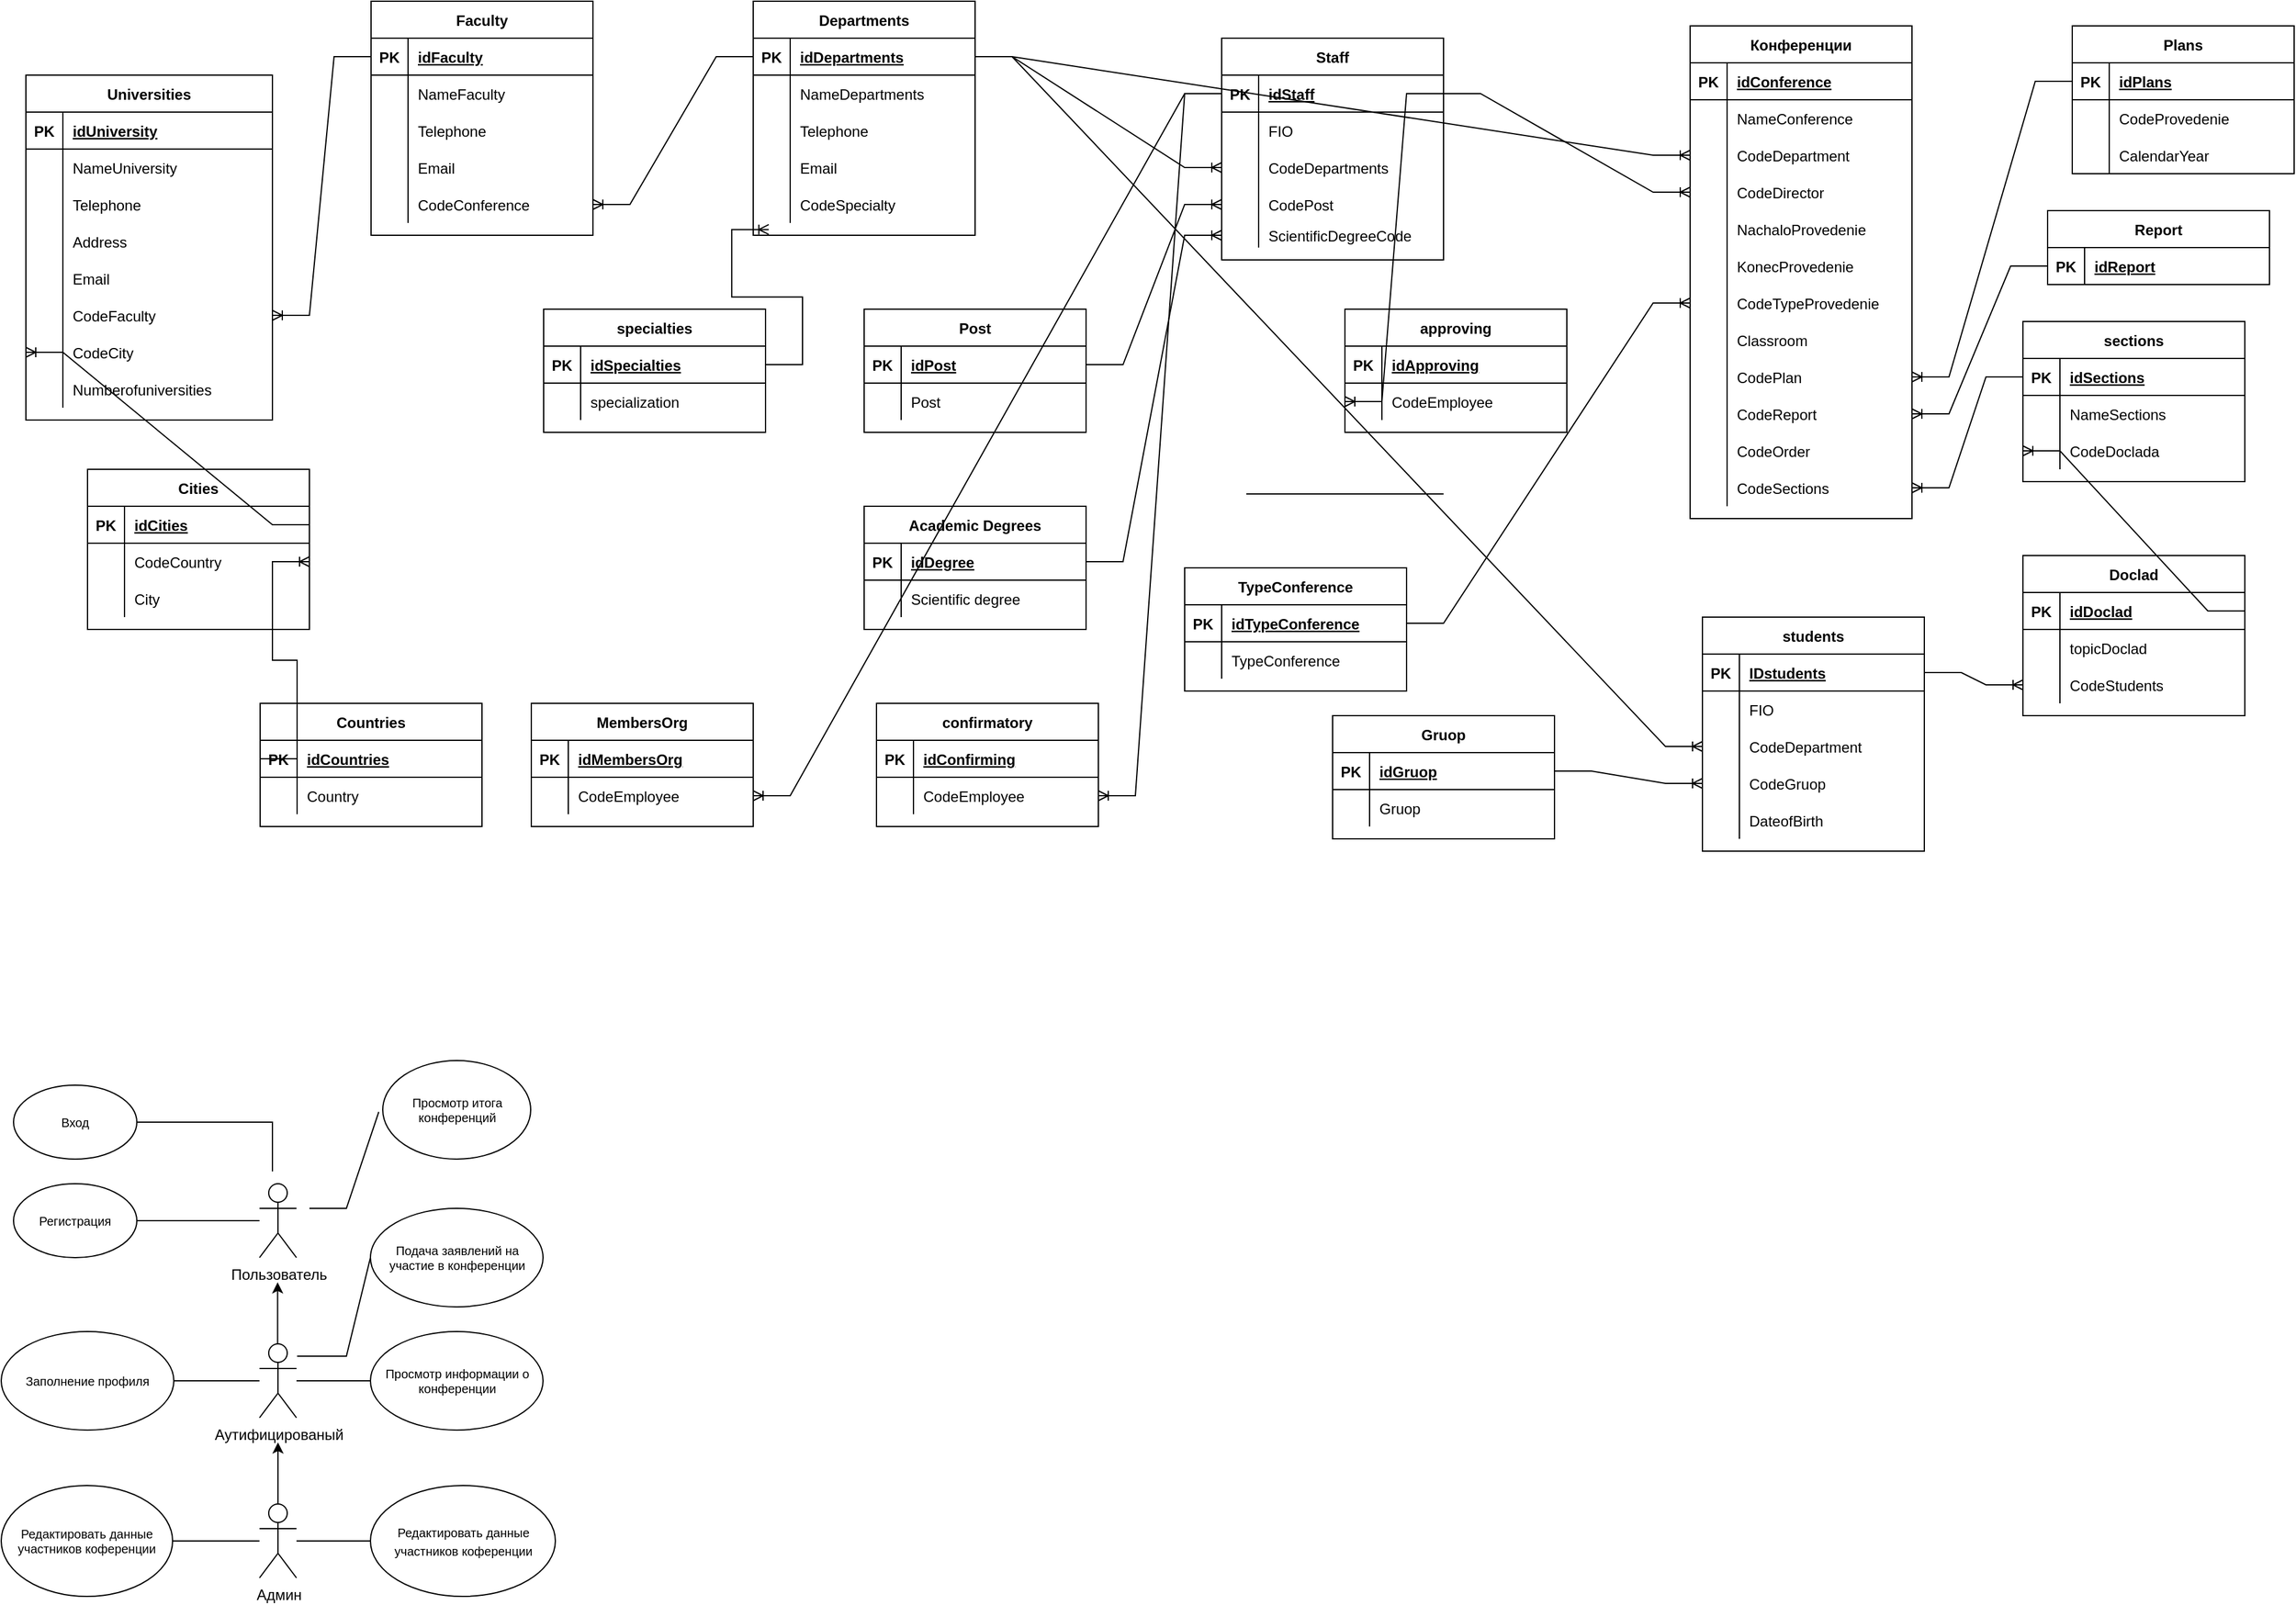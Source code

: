 <mxfile version="20.5.1" type="github">
  <diagram id="2bIgbC6eJrs3b_1TmjiB" name="Страница 1">
    <mxGraphModel dx="3930" dy="348" grid="1" gridSize="10" guides="1" tooltips="1" connect="1" arrows="1" fold="1" page="1" pageScale="1" pageWidth="3300" pageHeight="4681" math="0" shadow="0">
      <root>
        <mxCell id="0" />
        <mxCell id="1" parent="0" />
        <mxCell id="b-kApBfqRteDQGmz_p1I-28" value="Конференции" style="shape=table;startSize=30;container=1;collapsible=1;childLayout=tableLayout;fixedRows=1;rowLines=0;fontStyle=1;align=center;resizeLast=1;" parent="1" vertex="1">
          <mxGeometry x="380" y="40" width="180" height="400" as="geometry" />
        </mxCell>
        <mxCell id="b-kApBfqRteDQGmz_p1I-29" value="" style="shape=tableRow;horizontal=0;startSize=0;swimlaneHead=0;swimlaneBody=0;fillColor=none;collapsible=0;dropTarget=0;points=[[0,0.5],[1,0.5]];portConstraint=eastwest;top=0;left=0;right=0;bottom=1;" parent="b-kApBfqRteDQGmz_p1I-28" vertex="1">
          <mxGeometry y="30" width="180" height="30" as="geometry" />
        </mxCell>
        <mxCell id="b-kApBfqRteDQGmz_p1I-30" value="PK" style="shape=partialRectangle;connectable=0;fillColor=none;top=0;left=0;bottom=0;right=0;fontStyle=1;overflow=hidden;" parent="b-kApBfqRteDQGmz_p1I-29" vertex="1">
          <mxGeometry width="30" height="30" as="geometry">
            <mxRectangle width="30" height="30" as="alternateBounds" />
          </mxGeometry>
        </mxCell>
        <mxCell id="b-kApBfqRteDQGmz_p1I-31" value="idConference" style="shape=partialRectangle;connectable=0;fillColor=none;top=0;left=0;bottom=0;right=0;align=left;spacingLeft=6;fontStyle=5;overflow=hidden;" parent="b-kApBfqRteDQGmz_p1I-29" vertex="1">
          <mxGeometry x="30" width="150" height="30" as="geometry">
            <mxRectangle width="150" height="30" as="alternateBounds" />
          </mxGeometry>
        </mxCell>
        <mxCell id="b-kApBfqRteDQGmz_p1I-32" value="" style="shape=tableRow;horizontal=0;startSize=0;swimlaneHead=0;swimlaneBody=0;fillColor=none;collapsible=0;dropTarget=0;points=[[0,0.5],[1,0.5]];portConstraint=eastwest;top=0;left=0;right=0;bottom=0;" parent="b-kApBfqRteDQGmz_p1I-28" vertex="1">
          <mxGeometry y="60" width="180" height="30" as="geometry" />
        </mxCell>
        <mxCell id="b-kApBfqRteDQGmz_p1I-33" value="" style="shape=partialRectangle;connectable=0;fillColor=none;top=0;left=0;bottom=0;right=0;editable=1;overflow=hidden;" parent="b-kApBfqRteDQGmz_p1I-32" vertex="1">
          <mxGeometry width="30" height="30" as="geometry">
            <mxRectangle width="30" height="30" as="alternateBounds" />
          </mxGeometry>
        </mxCell>
        <mxCell id="b-kApBfqRteDQGmz_p1I-34" value="NameConference" style="shape=partialRectangle;connectable=0;fillColor=none;top=0;left=0;bottom=0;right=0;align=left;spacingLeft=6;overflow=hidden;" parent="b-kApBfqRteDQGmz_p1I-32" vertex="1">
          <mxGeometry x="30" width="150" height="30" as="geometry">
            <mxRectangle width="150" height="30" as="alternateBounds" />
          </mxGeometry>
        </mxCell>
        <mxCell id="b-kApBfqRteDQGmz_p1I-35" value="" style="shape=tableRow;horizontal=0;startSize=0;swimlaneHead=0;swimlaneBody=0;fillColor=none;collapsible=0;dropTarget=0;points=[[0,0.5],[1,0.5]];portConstraint=eastwest;top=0;left=0;right=0;bottom=0;" parent="b-kApBfqRteDQGmz_p1I-28" vertex="1">
          <mxGeometry y="90" width="180" height="30" as="geometry" />
        </mxCell>
        <mxCell id="b-kApBfqRteDQGmz_p1I-36" value="" style="shape=partialRectangle;connectable=0;fillColor=none;top=0;left=0;bottom=0;right=0;editable=1;overflow=hidden;" parent="b-kApBfqRteDQGmz_p1I-35" vertex="1">
          <mxGeometry width="30" height="30" as="geometry">
            <mxRectangle width="30" height="30" as="alternateBounds" />
          </mxGeometry>
        </mxCell>
        <mxCell id="b-kApBfqRteDQGmz_p1I-37" value="CodeDepartment" style="shape=partialRectangle;connectable=0;fillColor=none;top=0;left=0;bottom=0;right=0;align=left;spacingLeft=6;overflow=hidden;" parent="b-kApBfqRteDQGmz_p1I-35" vertex="1">
          <mxGeometry x="30" width="150" height="30" as="geometry">
            <mxRectangle width="150" height="30" as="alternateBounds" />
          </mxGeometry>
        </mxCell>
        <mxCell id="b-kApBfqRteDQGmz_p1I-38" value="" style="shape=tableRow;horizontal=0;startSize=0;swimlaneHead=0;swimlaneBody=0;fillColor=none;collapsible=0;dropTarget=0;points=[[0,0.5],[1,0.5]];portConstraint=eastwest;top=0;left=0;right=0;bottom=0;" parent="b-kApBfqRteDQGmz_p1I-28" vertex="1">
          <mxGeometry y="120" width="180" height="30" as="geometry" />
        </mxCell>
        <mxCell id="b-kApBfqRteDQGmz_p1I-39" value="" style="shape=partialRectangle;connectable=0;fillColor=none;top=0;left=0;bottom=0;right=0;editable=1;overflow=hidden;" parent="b-kApBfqRteDQGmz_p1I-38" vertex="1">
          <mxGeometry width="30" height="30" as="geometry">
            <mxRectangle width="30" height="30" as="alternateBounds" />
          </mxGeometry>
        </mxCell>
        <mxCell id="b-kApBfqRteDQGmz_p1I-40" value="CodeDirector" style="shape=partialRectangle;connectable=0;fillColor=none;top=0;left=0;bottom=0;right=0;align=left;spacingLeft=6;overflow=hidden;" parent="b-kApBfqRteDQGmz_p1I-38" vertex="1">
          <mxGeometry x="30" width="150" height="30" as="geometry">
            <mxRectangle width="150" height="30" as="alternateBounds" />
          </mxGeometry>
        </mxCell>
        <mxCell id="b-kApBfqRteDQGmz_p1I-41" value="" style="shape=tableRow;horizontal=0;startSize=0;swimlaneHead=0;swimlaneBody=0;fillColor=none;collapsible=0;dropTarget=0;points=[[0,0.5],[1,0.5]];portConstraint=eastwest;top=0;left=0;right=0;bottom=0;" parent="b-kApBfqRteDQGmz_p1I-28" vertex="1">
          <mxGeometry y="150" width="180" height="30" as="geometry" />
        </mxCell>
        <mxCell id="b-kApBfqRteDQGmz_p1I-42" value="" style="shape=partialRectangle;connectable=0;fillColor=none;top=0;left=0;bottom=0;right=0;editable=1;overflow=hidden;" parent="b-kApBfqRteDQGmz_p1I-41" vertex="1">
          <mxGeometry width="30" height="30" as="geometry">
            <mxRectangle width="30" height="30" as="alternateBounds" />
          </mxGeometry>
        </mxCell>
        <mxCell id="b-kApBfqRteDQGmz_p1I-43" value="NachaloProvedenie" style="shape=partialRectangle;connectable=0;fillColor=none;top=0;left=0;bottom=0;right=0;align=left;spacingLeft=6;overflow=hidden;" parent="b-kApBfqRteDQGmz_p1I-41" vertex="1">
          <mxGeometry x="30" width="150" height="30" as="geometry">
            <mxRectangle width="150" height="30" as="alternateBounds" />
          </mxGeometry>
        </mxCell>
        <mxCell id="b-kApBfqRteDQGmz_p1I-44" value="" style="shape=tableRow;horizontal=0;startSize=0;swimlaneHead=0;swimlaneBody=0;fillColor=none;collapsible=0;dropTarget=0;points=[[0,0.5],[1,0.5]];portConstraint=eastwest;top=0;left=0;right=0;bottom=0;" parent="b-kApBfqRteDQGmz_p1I-28" vertex="1">
          <mxGeometry y="180" width="180" height="30" as="geometry" />
        </mxCell>
        <mxCell id="b-kApBfqRteDQGmz_p1I-45" value="" style="shape=partialRectangle;connectable=0;fillColor=none;top=0;left=0;bottom=0;right=0;editable=1;overflow=hidden;" parent="b-kApBfqRteDQGmz_p1I-44" vertex="1">
          <mxGeometry width="30" height="30" as="geometry">
            <mxRectangle width="30" height="30" as="alternateBounds" />
          </mxGeometry>
        </mxCell>
        <mxCell id="b-kApBfqRteDQGmz_p1I-46" value="KonecProvedenie" style="shape=partialRectangle;connectable=0;fillColor=none;top=0;left=0;bottom=0;right=0;align=left;spacingLeft=6;overflow=hidden;" parent="b-kApBfqRteDQGmz_p1I-44" vertex="1">
          <mxGeometry x="30" width="150" height="30" as="geometry">
            <mxRectangle width="150" height="30" as="alternateBounds" />
          </mxGeometry>
        </mxCell>
        <mxCell id="b-kApBfqRteDQGmz_p1I-47" value="" style="shape=tableRow;horizontal=0;startSize=0;swimlaneHead=0;swimlaneBody=0;fillColor=none;collapsible=0;dropTarget=0;points=[[0,0.5],[1,0.5]];portConstraint=eastwest;top=0;left=0;right=0;bottom=0;" parent="b-kApBfqRteDQGmz_p1I-28" vertex="1">
          <mxGeometry y="210" width="180" height="30" as="geometry" />
        </mxCell>
        <mxCell id="b-kApBfqRteDQGmz_p1I-48" value="" style="shape=partialRectangle;connectable=0;fillColor=none;top=0;left=0;bottom=0;right=0;editable=1;overflow=hidden;" parent="b-kApBfqRteDQGmz_p1I-47" vertex="1">
          <mxGeometry width="30" height="30" as="geometry">
            <mxRectangle width="30" height="30" as="alternateBounds" />
          </mxGeometry>
        </mxCell>
        <mxCell id="b-kApBfqRteDQGmz_p1I-49" value="CodeTypeProvedenie" style="shape=partialRectangle;connectable=0;fillColor=none;top=0;left=0;bottom=0;right=0;align=left;spacingLeft=6;overflow=hidden;" parent="b-kApBfqRteDQGmz_p1I-47" vertex="1">
          <mxGeometry x="30" width="150" height="30" as="geometry">
            <mxRectangle width="150" height="30" as="alternateBounds" />
          </mxGeometry>
        </mxCell>
        <mxCell id="b-kApBfqRteDQGmz_p1I-50" value="" style="shape=tableRow;horizontal=0;startSize=0;swimlaneHead=0;swimlaneBody=0;fillColor=none;collapsible=0;dropTarget=0;points=[[0,0.5],[1,0.5]];portConstraint=eastwest;top=0;left=0;right=0;bottom=0;" parent="b-kApBfqRteDQGmz_p1I-28" vertex="1">
          <mxGeometry y="240" width="180" height="30" as="geometry" />
        </mxCell>
        <mxCell id="b-kApBfqRteDQGmz_p1I-51" value="" style="shape=partialRectangle;connectable=0;fillColor=none;top=0;left=0;bottom=0;right=0;editable=1;overflow=hidden;" parent="b-kApBfqRteDQGmz_p1I-50" vertex="1">
          <mxGeometry width="30" height="30" as="geometry">
            <mxRectangle width="30" height="30" as="alternateBounds" />
          </mxGeometry>
        </mxCell>
        <mxCell id="b-kApBfqRteDQGmz_p1I-52" value="Classroom" style="shape=partialRectangle;connectable=0;fillColor=none;top=0;left=0;bottom=0;right=0;align=left;spacingLeft=6;overflow=hidden;" parent="b-kApBfqRteDQGmz_p1I-50" vertex="1">
          <mxGeometry x="30" width="150" height="30" as="geometry">
            <mxRectangle width="150" height="30" as="alternateBounds" />
          </mxGeometry>
        </mxCell>
        <mxCell id="b-kApBfqRteDQGmz_p1I-53" value="" style="shape=tableRow;horizontal=0;startSize=0;swimlaneHead=0;swimlaneBody=0;fillColor=none;collapsible=0;dropTarget=0;points=[[0,0.5],[1,0.5]];portConstraint=eastwest;top=0;left=0;right=0;bottom=0;" parent="b-kApBfqRteDQGmz_p1I-28" vertex="1">
          <mxGeometry y="270" width="180" height="30" as="geometry" />
        </mxCell>
        <mxCell id="b-kApBfqRteDQGmz_p1I-54" value="" style="shape=partialRectangle;connectable=0;fillColor=none;top=0;left=0;bottom=0;right=0;editable=1;overflow=hidden;" parent="b-kApBfqRteDQGmz_p1I-53" vertex="1">
          <mxGeometry width="30" height="30" as="geometry">
            <mxRectangle width="30" height="30" as="alternateBounds" />
          </mxGeometry>
        </mxCell>
        <mxCell id="b-kApBfqRteDQGmz_p1I-55" value="CodePlan" style="shape=partialRectangle;connectable=0;fillColor=none;top=0;left=0;bottom=0;right=0;align=left;spacingLeft=6;overflow=hidden;" parent="b-kApBfqRteDQGmz_p1I-53" vertex="1">
          <mxGeometry x="30" width="150" height="30" as="geometry">
            <mxRectangle width="150" height="30" as="alternateBounds" />
          </mxGeometry>
        </mxCell>
        <mxCell id="b-kApBfqRteDQGmz_p1I-56" value="" style="shape=tableRow;horizontal=0;startSize=0;swimlaneHead=0;swimlaneBody=0;fillColor=none;collapsible=0;dropTarget=0;points=[[0,0.5],[1,0.5]];portConstraint=eastwest;top=0;left=0;right=0;bottom=0;" parent="b-kApBfqRteDQGmz_p1I-28" vertex="1">
          <mxGeometry y="300" width="180" height="30" as="geometry" />
        </mxCell>
        <mxCell id="b-kApBfqRteDQGmz_p1I-57" value="" style="shape=partialRectangle;connectable=0;fillColor=none;top=0;left=0;bottom=0;right=0;editable=1;overflow=hidden;" parent="b-kApBfqRteDQGmz_p1I-56" vertex="1">
          <mxGeometry width="30" height="30" as="geometry">
            <mxRectangle width="30" height="30" as="alternateBounds" />
          </mxGeometry>
        </mxCell>
        <mxCell id="b-kApBfqRteDQGmz_p1I-58" value="CodeReport" style="shape=partialRectangle;connectable=0;fillColor=none;top=0;left=0;bottom=0;right=0;align=left;spacingLeft=6;overflow=hidden;" parent="b-kApBfqRteDQGmz_p1I-56" vertex="1">
          <mxGeometry x="30" width="150" height="30" as="geometry">
            <mxRectangle width="150" height="30" as="alternateBounds" />
          </mxGeometry>
        </mxCell>
        <mxCell id="b-kApBfqRteDQGmz_p1I-59" value="" style="shape=tableRow;horizontal=0;startSize=0;swimlaneHead=0;swimlaneBody=0;fillColor=none;collapsible=0;dropTarget=0;points=[[0,0.5],[1,0.5]];portConstraint=eastwest;top=0;left=0;right=0;bottom=0;" parent="b-kApBfqRteDQGmz_p1I-28" vertex="1">
          <mxGeometry y="330" width="180" height="30" as="geometry" />
        </mxCell>
        <mxCell id="b-kApBfqRteDQGmz_p1I-60" value="" style="shape=partialRectangle;connectable=0;fillColor=none;top=0;left=0;bottom=0;right=0;editable=1;overflow=hidden;" parent="b-kApBfqRteDQGmz_p1I-59" vertex="1">
          <mxGeometry width="30" height="30" as="geometry">
            <mxRectangle width="30" height="30" as="alternateBounds" />
          </mxGeometry>
        </mxCell>
        <mxCell id="b-kApBfqRteDQGmz_p1I-61" value="CodeOrder" style="shape=partialRectangle;connectable=0;fillColor=none;top=0;left=0;bottom=0;right=0;align=left;spacingLeft=6;overflow=hidden;" parent="b-kApBfqRteDQGmz_p1I-59" vertex="1">
          <mxGeometry x="30" width="150" height="30" as="geometry">
            <mxRectangle width="150" height="30" as="alternateBounds" />
          </mxGeometry>
        </mxCell>
        <mxCell id="b-kApBfqRteDQGmz_p1I-62" value="" style="shape=tableRow;horizontal=0;startSize=0;swimlaneHead=0;swimlaneBody=0;fillColor=none;collapsible=0;dropTarget=0;points=[[0,0.5],[1,0.5]];portConstraint=eastwest;top=0;left=0;right=0;bottom=0;" parent="b-kApBfqRteDQGmz_p1I-28" vertex="1">
          <mxGeometry y="360" width="180" height="30" as="geometry" />
        </mxCell>
        <mxCell id="b-kApBfqRteDQGmz_p1I-63" value="" style="shape=partialRectangle;connectable=0;fillColor=none;top=0;left=0;bottom=0;right=0;editable=1;overflow=hidden;" parent="b-kApBfqRteDQGmz_p1I-62" vertex="1">
          <mxGeometry width="30" height="30" as="geometry">
            <mxRectangle width="30" height="30" as="alternateBounds" />
          </mxGeometry>
        </mxCell>
        <mxCell id="b-kApBfqRteDQGmz_p1I-64" value="CodeSections" style="shape=partialRectangle;connectable=0;fillColor=none;top=0;left=0;bottom=0;right=0;align=left;spacingLeft=6;overflow=hidden;" parent="b-kApBfqRteDQGmz_p1I-62" vertex="1">
          <mxGeometry x="30" width="150" height="30" as="geometry">
            <mxRectangle width="150" height="30" as="alternateBounds" />
          </mxGeometry>
        </mxCell>
        <mxCell id="b-kApBfqRteDQGmz_p1I-65" value="Plans" style="shape=table;startSize=30;container=1;collapsible=1;childLayout=tableLayout;fixedRows=1;rowLines=0;fontStyle=1;align=center;resizeLast=1;" parent="1" vertex="1">
          <mxGeometry x="690" y="40" width="180" height="120" as="geometry" />
        </mxCell>
        <mxCell id="b-kApBfqRteDQGmz_p1I-66" value="" style="shape=tableRow;horizontal=0;startSize=0;swimlaneHead=0;swimlaneBody=0;fillColor=none;collapsible=0;dropTarget=0;points=[[0,0.5],[1,0.5]];portConstraint=eastwest;top=0;left=0;right=0;bottom=1;" parent="b-kApBfqRteDQGmz_p1I-65" vertex="1">
          <mxGeometry y="30" width="180" height="30" as="geometry" />
        </mxCell>
        <mxCell id="b-kApBfqRteDQGmz_p1I-67" value="PK" style="shape=partialRectangle;connectable=0;fillColor=none;top=0;left=0;bottom=0;right=0;fontStyle=1;overflow=hidden;" parent="b-kApBfqRteDQGmz_p1I-66" vertex="1">
          <mxGeometry width="30" height="30" as="geometry">
            <mxRectangle width="30" height="30" as="alternateBounds" />
          </mxGeometry>
        </mxCell>
        <mxCell id="b-kApBfqRteDQGmz_p1I-68" value="idPlans" style="shape=partialRectangle;connectable=0;fillColor=none;top=0;left=0;bottom=0;right=0;align=left;spacingLeft=6;fontStyle=5;overflow=hidden;" parent="b-kApBfqRteDQGmz_p1I-66" vertex="1">
          <mxGeometry x="30" width="150" height="30" as="geometry">
            <mxRectangle width="150" height="30" as="alternateBounds" />
          </mxGeometry>
        </mxCell>
        <mxCell id="b-kApBfqRteDQGmz_p1I-69" value="" style="shape=tableRow;horizontal=0;startSize=0;swimlaneHead=0;swimlaneBody=0;fillColor=none;collapsible=0;dropTarget=0;points=[[0,0.5],[1,0.5]];portConstraint=eastwest;top=0;left=0;right=0;bottom=0;" parent="b-kApBfqRteDQGmz_p1I-65" vertex="1">
          <mxGeometry y="60" width="180" height="30" as="geometry" />
        </mxCell>
        <mxCell id="b-kApBfqRteDQGmz_p1I-70" value="" style="shape=partialRectangle;connectable=0;fillColor=none;top=0;left=0;bottom=0;right=0;editable=1;overflow=hidden;" parent="b-kApBfqRteDQGmz_p1I-69" vertex="1">
          <mxGeometry width="30" height="30" as="geometry">
            <mxRectangle width="30" height="30" as="alternateBounds" />
          </mxGeometry>
        </mxCell>
        <mxCell id="b-kApBfqRteDQGmz_p1I-71" value="CodeProvedenie" style="shape=partialRectangle;connectable=0;fillColor=none;top=0;left=0;bottom=0;right=0;align=left;spacingLeft=6;overflow=hidden;" parent="b-kApBfqRteDQGmz_p1I-69" vertex="1">
          <mxGeometry x="30" width="150" height="30" as="geometry">
            <mxRectangle width="150" height="30" as="alternateBounds" />
          </mxGeometry>
        </mxCell>
        <mxCell id="b-kApBfqRteDQGmz_p1I-72" value="" style="shape=tableRow;horizontal=0;startSize=0;swimlaneHead=0;swimlaneBody=0;fillColor=none;collapsible=0;dropTarget=0;points=[[0,0.5],[1,0.5]];portConstraint=eastwest;top=0;left=0;right=0;bottom=0;" parent="b-kApBfqRteDQGmz_p1I-65" vertex="1">
          <mxGeometry y="90" width="180" height="30" as="geometry" />
        </mxCell>
        <mxCell id="b-kApBfqRteDQGmz_p1I-73" value="" style="shape=partialRectangle;connectable=0;fillColor=none;top=0;left=0;bottom=0;right=0;editable=1;overflow=hidden;" parent="b-kApBfqRteDQGmz_p1I-72" vertex="1">
          <mxGeometry width="30" height="30" as="geometry">
            <mxRectangle width="30" height="30" as="alternateBounds" />
          </mxGeometry>
        </mxCell>
        <mxCell id="b-kApBfqRteDQGmz_p1I-74" value="CalendarYear" style="shape=partialRectangle;connectable=0;fillColor=none;top=0;left=0;bottom=0;right=0;align=left;spacingLeft=6;overflow=hidden;" parent="b-kApBfqRteDQGmz_p1I-72" vertex="1">
          <mxGeometry x="30" width="150" height="30" as="geometry">
            <mxRectangle width="150" height="30" as="alternateBounds" />
          </mxGeometry>
        </mxCell>
        <mxCell id="b-kApBfqRteDQGmz_p1I-78" value="Report" style="shape=table;startSize=30;container=1;collapsible=1;childLayout=tableLayout;fixedRows=1;rowLines=0;fontStyle=1;align=center;resizeLast=1;" parent="1" vertex="1">
          <mxGeometry x="670" y="190" width="180" height="60" as="geometry" />
        </mxCell>
        <mxCell id="b-kApBfqRteDQGmz_p1I-79" value="" style="shape=tableRow;horizontal=0;startSize=0;swimlaneHead=0;swimlaneBody=0;fillColor=none;collapsible=0;dropTarget=0;points=[[0,0.5],[1,0.5]];portConstraint=eastwest;top=0;left=0;right=0;bottom=1;" parent="b-kApBfqRteDQGmz_p1I-78" vertex="1">
          <mxGeometry y="30" width="180" height="30" as="geometry" />
        </mxCell>
        <mxCell id="b-kApBfqRteDQGmz_p1I-80" value="PK" style="shape=partialRectangle;connectable=0;fillColor=none;top=0;left=0;bottom=0;right=0;fontStyle=1;overflow=hidden;" parent="b-kApBfqRteDQGmz_p1I-79" vertex="1">
          <mxGeometry width="30" height="30" as="geometry">
            <mxRectangle width="30" height="30" as="alternateBounds" />
          </mxGeometry>
        </mxCell>
        <mxCell id="b-kApBfqRteDQGmz_p1I-81" value="idReport" style="shape=partialRectangle;connectable=0;fillColor=none;top=0;left=0;bottom=0;right=0;align=left;spacingLeft=6;fontStyle=5;overflow=hidden;" parent="b-kApBfqRteDQGmz_p1I-79" vertex="1">
          <mxGeometry x="30" width="150" height="30" as="geometry">
            <mxRectangle width="150" height="30" as="alternateBounds" />
          </mxGeometry>
        </mxCell>
        <mxCell id="b-kApBfqRteDQGmz_p1I-91" value="sections" style="shape=table;startSize=30;container=1;collapsible=1;childLayout=tableLayout;fixedRows=1;rowLines=0;fontStyle=1;align=center;resizeLast=1;" parent="1" vertex="1">
          <mxGeometry x="650" y="280" width="180" height="130" as="geometry" />
        </mxCell>
        <mxCell id="b-kApBfqRteDQGmz_p1I-92" value="" style="shape=tableRow;horizontal=0;startSize=0;swimlaneHead=0;swimlaneBody=0;fillColor=none;collapsible=0;dropTarget=0;points=[[0,0.5],[1,0.5]];portConstraint=eastwest;top=0;left=0;right=0;bottom=1;" parent="b-kApBfqRteDQGmz_p1I-91" vertex="1">
          <mxGeometry y="30" width="180" height="30" as="geometry" />
        </mxCell>
        <mxCell id="b-kApBfqRteDQGmz_p1I-93" value="PK" style="shape=partialRectangle;connectable=0;fillColor=none;top=0;left=0;bottom=0;right=0;fontStyle=1;overflow=hidden;" parent="b-kApBfqRteDQGmz_p1I-92" vertex="1">
          <mxGeometry width="30" height="30" as="geometry">
            <mxRectangle width="30" height="30" as="alternateBounds" />
          </mxGeometry>
        </mxCell>
        <mxCell id="b-kApBfqRteDQGmz_p1I-94" value="idSections" style="shape=partialRectangle;connectable=0;fillColor=none;top=0;left=0;bottom=0;right=0;align=left;spacingLeft=6;fontStyle=5;overflow=hidden;" parent="b-kApBfqRteDQGmz_p1I-92" vertex="1">
          <mxGeometry x="30" width="150" height="30" as="geometry">
            <mxRectangle width="150" height="30" as="alternateBounds" />
          </mxGeometry>
        </mxCell>
        <mxCell id="b-kApBfqRteDQGmz_p1I-95" value="" style="shape=tableRow;horizontal=0;startSize=0;swimlaneHead=0;swimlaneBody=0;fillColor=none;collapsible=0;dropTarget=0;points=[[0,0.5],[1,0.5]];portConstraint=eastwest;top=0;left=0;right=0;bottom=0;" parent="b-kApBfqRteDQGmz_p1I-91" vertex="1">
          <mxGeometry y="60" width="180" height="30" as="geometry" />
        </mxCell>
        <mxCell id="b-kApBfqRteDQGmz_p1I-96" value="" style="shape=partialRectangle;connectable=0;fillColor=none;top=0;left=0;bottom=0;right=0;editable=1;overflow=hidden;" parent="b-kApBfqRteDQGmz_p1I-95" vertex="1">
          <mxGeometry width="30" height="30" as="geometry">
            <mxRectangle width="30" height="30" as="alternateBounds" />
          </mxGeometry>
        </mxCell>
        <mxCell id="b-kApBfqRteDQGmz_p1I-97" value="NameSections" style="shape=partialRectangle;connectable=0;fillColor=none;top=0;left=0;bottom=0;right=0;align=left;spacingLeft=6;overflow=hidden;" parent="b-kApBfqRteDQGmz_p1I-95" vertex="1">
          <mxGeometry x="30" width="150" height="30" as="geometry">
            <mxRectangle width="150" height="30" as="alternateBounds" />
          </mxGeometry>
        </mxCell>
        <mxCell id="b-kApBfqRteDQGmz_p1I-98" value="" style="shape=tableRow;horizontal=0;startSize=0;swimlaneHead=0;swimlaneBody=0;fillColor=none;collapsible=0;dropTarget=0;points=[[0,0.5],[1,0.5]];portConstraint=eastwest;top=0;left=0;right=0;bottom=0;" parent="b-kApBfqRteDQGmz_p1I-91" vertex="1">
          <mxGeometry y="90" width="180" height="30" as="geometry" />
        </mxCell>
        <mxCell id="b-kApBfqRteDQGmz_p1I-99" value="" style="shape=partialRectangle;connectable=0;fillColor=none;top=0;left=0;bottom=0;right=0;editable=1;overflow=hidden;" parent="b-kApBfqRteDQGmz_p1I-98" vertex="1">
          <mxGeometry width="30" height="30" as="geometry">
            <mxRectangle width="30" height="30" as="alternateBounds" />
          </mxGeometry>
        </mxCell>
        <mxCell id="b-kApBfqRteDQGmz_p1I-100" value="CodeDoclada" style="shape=partialRectangle;connectable=0;fillColor=none;top=0;left=0;bottom=0;right=0;align=left;spacingLeft=6;overflow=hidden;" parent="b-kApBfqRteDQGmz_p1I-98" vertex="1">
          <mxGeometry x="30" width="150" height="30" as="geometry">
            <mxRectangle width="150" height="30" as="alternateBounds" />
          </mxGeometry>
        </mxCell>
        <mxCell id="b-kApBfqRteDQGmz_p1I-105" value="Staff" style="shape=table;startSize=30;container=1;collapsible=1;childLayout=tableLayout;fixedRows=1;rowLines=0;fontStyle=1;align=center;resizeLast=1;" parent="1" vertex="1">
          <mxGeometry y="50" width="180" height="180" as="geometry" />
        </mxCell>
        <mxCell id="b-kApBfqRteDQGmz_p1I-106" value="" style="shape=tableRow;horizontal=0;startSize=0;swimlaneHead=0;swimlaneBody=0;fillColor=none;collapsible=0;dropTarget=0;points=[[0,0.5],[1,0.5]];portConstraint=eastwest;top=0;left=0;right=0;bottom=1;" parent="b-kApBfqRteDQGmz_p1I-105" vertex="1">
          <mxGeometry y="30" width="180" height="30" as="geometry" />
        </mxCell>
        <mxCell id="b-kApBfqRteDQGmz_p1I-107" value="PK" style="shape=partialRectangle;connectable=0;fillColor=none;top=0;left=0;bottom=0;right=0;fontStyle=1;overflow=hidden;" parent="b-kApBfqRteDQGmz_p1I-106" vertex="1">
          <mxGeometry width="30" height="30" as="geometry">
            <mxRectangle width="30" height="30" as="alternateBounds" />
          </mxGeometry>
        </mxCell>
        <mxCell id="b-kApBfqRteDQGmz_p1I-108" value="idStaff" style="shape=partialRectangle;connectable=0;fillColor=none;top=0;left=0;bottom=0;right=0;align=left;spacingLeft=6;fontStyle=5;overflow=hidden;" parent="b-kApBfqRteDQGmz_p1I-106" vertex="1">
          <mxGeometry x="30" width="150" height="30" as="geometry">
            <mxRectangle width="150" height="30" as="alternateBounds" />
          </mxGeometry>
        </mxCell>
        <mxCell id="b-kApBfqRteDQGmz_p1I-109" value="" style="shape=tableRow;horizontal=0;startSize=0;swimlaneHead=0;swimlaneBody=0;fillColor=none;collapsible=0;dropTarget=0;points=[[0,0.5],[1,0.5]];portConstraint=eastwest;top=0;left=0;right=0;bottom=0;" parent="b-kApBfqRteDQGmz_p1I-105" vertex="1">
          <mxGeometry y="60" width="180" height="30" as="geometry" />
        </mxCell>
        <mxCell id="b-kApBfqRteDQGmz_p1I-110" value="" style="shape=partialRectangle;connectable=0;fillColor=none;top=0;left=0;bottom=0;right=0;editable=1;overflow=hidden;" parent="b-kApBfqRteDQGmz_p1I-109" vertex="1">
          <mxGeometry width="30" height="30" as="geometry">
            <mxRectangle width="30" height="30" as="alternateBounds" />
          </mxGeometry>
        </mxCell>
        <mxCell id="b-kApBfqRteDQGmz_p1I-111" value="FIO" style="shape=partialRectangle;connectable=0;fillColor=none;top=0;left=0;bottom=0;right=0;align=left;spacingLeft=6;overflow=hidden;" parent="b-kApBfqRteDQGmz_p1I-109" vertex="1">
          <mxGeometry x="30" width="150" height="30" as="geometry">
            <mxRectangle width="150" height="30" as="alternateBounds" />
          </mxGeometry>
        </mxCell>
        <mxCell id="b-kApBfqRteDQGmz_p1I-112" value="" style="shape=tableRow;horizontal=0;startSize=0;swimlaneHead=0;swimlaneBody=0;fillColor=none;collapsible=0;dropTarget=0;points=[[0,0.5],[1,0.5]];portConstraint=eastwest;top=0;left=0;right=0;bottom=0;" parent="b-kApBfqRteDQGmz_p1I-105" vertex="1">
          <mxGeometry y="90" width="180" height="30" as="geometry" />
        </mxCell>
        <mxCell id="b-kApBfqRteDQGmz_p1I-113" value="" style="shape=partialRectangle;connectable=0;fillColor=none;top=0;left=0;bottom=0;right=0;editable=1;overflow=hidden;" parent="b-kApBfqRteDQGmz_p1I-112" vertex="1">
          <mxGeometry width="30" height="30" as="geometry">
            <mxRectangle width="30" height="30" as="alternateBounds" />
          </mxGeometry>
        </mxCell>
        <mxCell id="b-kApBfqRteDQGmz_p1I-114" value="CodeDepartments" style="shape=partialRectangle;connectable=0;fillColor=none;top=0;left=0;bottom=0;right=0;align=left;spacingLeft=6;overflow=hidden;" parent="b-kApBfqRteDQGmz_p1I-112" vertex="1">
          <mxGeometry x="30" width="150" height="30" as="geometry">
            <mxRectangle width="150" height="30" as="alternateBounds" />
          </mxGeometry>
        </mxCell>
        <mxCell id="b-kApBfqRteDQGmz_p1I-115" value="" style="shape=tableRow;horizontal=0;startSize=0;swimlaneHead=0;swimlaneBody=0;fillColor=none;collapsible=0;dropTarget=0;points=[[0,0.5],[1,0.5]];portConstraint=eastwest;top=0;left=0;right=0;bottom=0;" parent="b-kApBfqRteDQGmz_p1I-105" vertex="1">
          <mxGeometry y="120" width="180" height="30" as="geometry" />
        </mxCell>
        <mxCell id="b-kApBfqRteDQGmz_p1I-116" value="" style="shape=partialRectangle;connectable=0;fillColor=none;top=0;left=0;bottom=0;right=0;editable=1;overflow=hidden;" parent="b-kApBfqRteDQGmz_p1I-115" vertex="1">
          <mxGeometry width="30" height="30" as="geometry">
            <mxRectangle width="30" height="30" as="alternateBounds" />
          </mxGeometry>
        </mxCell>
        <mxCell id="b-kApBfqRteDQGmz_p1I-117" value="CodePost" style="shape=partialRectangle;connectable=0;fillColor=none;top=0;left=0;bottom=0;right=0;align=left;spacingLeft=6;overflow=hidden;" parent="b-kApBfqRteDQGmz_p1I-115" vertex="1">
          <mxGeometry x="30" width="150" height="30" as="geometry">
            <mxRectangle width="150" height="30" as="alternateBounds" />
          </mxGeometry>
        </mxCell>
        <mxCell id="b-kApBfqRteDQGmz_p1I-120" value="" style="shape=tableRow;horizontal=0;startSize=0;swimlaneHead=0;swimlaneBody=0;fillColor=none;collapsible=0;dropTarget=0;points=[[0,0.5],[1,0.5]];portConstraint=eastwest;top=0;left=0;right=0;bottom=0;" parent="b-kApBfqRteDQGmz_p1I-105" vertex="1">
          <mxGeometry y="150" width="180" height="20" as="geometry" />
        </mxCell>
        <mxCell id="b-kApBfqRteDQGmz_p1I-121" value="" style="shape=partialRectangle;connectable=0;fillColor=none;top=0;left=0;bottom=0;right=0;editable=1;overflow=hidden;" parent="b-kApBfqRteDQGmz_p1I-120" vertex="1">
          <mxGeometry width="30" height="20" as="geometry">
            <mxRectangle width="30" height="20" as="alternateBounds" />
          </mxGeometry>
        </mxCell>
        <mxCell id="b-kApBfqRteDQGmz_p1I-122" value="ScientificDegreeCode" style="shape=partialRectangle;connectable=0;fillColor=none;top=0;left=0;bottom=0;right=0;align=left;spacingLeft=6;overflow=hidden;" parent="b-kApBfqRteDQGmz_p1I-120" vertex="1">
          <mxGeometry x="30" width="150" height="20" as="geometry">
            <mxRectangle width="150" height="20" as="alternateBounds" />
          </mxGeometry>
        </mxCell>
        <mxCell id="b-kApBfqRteDQGmz_p1I-123" value="" style="edgeStyle=entityRelationEdgeStyle;fontSize=12;html=1;endArrow=ERoneToMany;rounded=0;" parent="1" source="b-kApBfqRteDQGmz_p1I-66" target="b-kApBfqRteDQGmz_p1I-53" edge="1">
          <mxGeometry width="100" height="100" relative="1" as="geometry">
            <mxPoint x="350" y="440" as="sourcePoint" />
            <mxPoint x="450" y="340" as="targetPoint" />
          </mxGeometry>
        </mxCell>
        <mxCell id="b-kApBfqRteDQGmz_p1I-124" value="" style="edgeStyle=entityRelationEdgeStyle;fontSize=12;html=1;endArrow=ERoneToMany;rounded=0;exitX=0;exitY=0.5;exitDx=0;exitDy=0;entryX=1;entryY=0.5;entryDx=0;entryDy=0;" parent="1" source="b-kApBfqRteDQGmz_p1I-79" target="b-kApBfqRteDQGmz_p1I-56" edge="1">
          <mxGeometry width="100" height="100" relative="1" as="geometry">
            <mxPoint x="350" y="440" as="sourcePoint" />
            <mxPoint x="450" y="610" as="targetPoint" />
          </mxGeometry>
        </mxCell>
        <mxCell id="b-kApBfqRteDQGmz_p1I-125" value="" style="edgeStyle=entityRelationEdgeStyle;fontSize=12;html=1;endArrow=ERoneToMany;rounded=0;entryX=1;entryY=0.5;entryDx=0;entryDy=0;exitX=0;exitY=0.5;exitDx=0;exitDy=0;" parent="1" source="b-kApBfqRteDQGmz_p1I-92" target="b-kApBfqRteDQGmz_p1I-62" edge="1">
          <mxGeometry width="100" height="100" relative="1" as="geometry">
            <mxPoint x="350" y="590" as="sourcePoint" />
            <mxPoint x="450" y="490" as="targetPoint" />
          </mxGeometry>
        </mxCell>
        <mxCell id="b-kApBfqRteDQGmz_p1I-126" value="Doclad" style="shape=table;startSize=30;container=1;collapsible=1;childLayout=tableLayout;fixedRows=1;rowLines=0;fontStyle=1;align=center;resizeLast=1;" parent="1" vertex="1">
          <mxGeometry x="650" y="470" width="180" height="130" as="geometry" />
        </mxCell>
        <mxCell id="b-kApBfqRteDQGmz_p1I-127" value="" style="shape=tableRow;horizontal=0;startSize=0;swimlaneHead=0;swimlaneBody=0;fillColor=none;collapsible=0;dropTarget=0;points=[[0,0.5],[1,0.5]];portConstraint=eastwest;top=0;left=0;right=0;bottom=1;" parent="b-kApBfqRteDQGmz_p1I-126" vertex="1">
          <mxGeometry y="30" width="180" height="30" as="geometry" />
        </mxCell>
        <mxCell id="b-kApBfqRteDQGmz_p1I-128" value="PK" style="shape=partialRectangle;connectable=0;fillColor=none;top=0;left=0;bottom=0;right=0;fontStyle=1;overflow=hidden;" parent="b-kApBfqRteDQGmz_p1I-127" vertex="1">
          <mxGeometry width="30" height="30" as="geometry">
            <mxRectangle width="30" height="30" as="alternateBounds" />
          </mxGeometry>
        </mxCell>
        <mxCell id="b-kApBfqRteDQGmz_p1I-129" value="idDoclad" style="shape=partialRectangle;connectable=0;fillColor=none;top=0;left=0;bottom=0;right=0;align=left;spacingLeft=6;fontStyle=5;overflow=hidden;" parent="b-kApBfqRteDQGmz_p1I-127" vertex="1">
          <mxGeometry x="30" width="150" height="30" as="geometry">
            <mxRectangle width="150" height="30" as="alternateBounds" />
          </mxGeometry>
        </mxCell>
        <mxCell id="b-kApBfqRteDQGmz_p1I-130" value="" style="shape=tableRow;horizontal=0;startSize=0;swimlaneHead=0;swimlaneBody=0;fillColor=none;collapsible=0;dropTarget=0;points=[[0,0.5],[1,0.5]];portConstraint=eastwest;top=0;left=0;right=0;bottom=0;" parent="b-kApBfqRteDQGmz_p1I-126" vertex="1">
          <mxGeometry y="60" width="180" height="30" as="geometry" />
        </mxCell>
        <mxCell id="b-kApBfqRteDQGmz_p1I-131" value="" style="shape=partialRectangle;connectable=0;fillColor=none;top=0;left=0;bottom=0;right=0;editable=1;overflow=hidden;" parent="b-kApBfqRteDQGmz_p1I-130" vertex="1">
          <mxGeometry width="30" height="30" as="geometry">
            <mxRectangle width="30" height="30" as="alternateBounds" />
          </mxGeometry>
        </mxCell>
        <mxCell id="b-kApBfqRteDQGmz_p1I-132" value="topicDoclad" style="shape=partialRectangle;connectable=0;fillColor=none;top=0;left=0;bottom=0;right=0;align=left;spacingLeft=6;overflow=hidden;" parent="b-kApBfqRteDQGmz_p1I-130" vertex="1">
          <mxGeometry x="30" width="150" height="30" as="geometry">
            <mxRectangle width="150" height="30" as="alternateBounds" />
          </mxGeometry>
        </mxCell>
        <mxCell id="b-kApBfqRteDQGmz_p1I-133" value="" style="shape=tableRow;horizontal=0;startSize=0;swimlaneHead=0;swimlaneBody=0;fillColor=none;collapsible=0;dropTarget=0;points=[[0,0.5],[1,0.5]];portConstraint=eastwest;top=0;left=0;right=0;bottom=0;" parent="b-kApBfqRteDQGmz_p1I-126" vertex="1">
          <mxGeometry y="90" width="180" height="30" as="geometry" />
        </mxCell>
        <mxCell id="b-kApBfqRteDQGmz_p1I-134" value="" style="shape=partialRectangle;connectable=0;fillColor=none;top=0;left=0;bottom=0;right=0;editable=1;overflow=hidden;" parent="b-kApBfqRteDQGmz_p1I-133" vertex="1">
          <mxGeometry width="30" height="30" as="geometry">
            <mxRectangle width="30" height="30" as="alternateBounds" />
          </mxGeometry>
        </mxCell>
        <mxCell id="b-kApBfqRteDQGmz_p1I-135" value="CodeStudents" style="shape=partialRectangle;connectable=0;fillColor=none;top=0;left=0;bottom=0;right=0;align=left;spacingLeft=6;overflow=hidden;" parent="b-kApBfqRteDQGmz_p1I-133" vertex="1">
          <mxGeometry x="30" width="150" height="30" as="geometry">
            <mxRectangle width="150" height="30" as="alternateBounds" />
          </mxGeometry>
        </mxCell>
        <mxCell id="b-kApBfqRteDQGmz_p1I-139" value="" style="edgeStyle=entityRelationEdgeStyle;fontSize=12;html=1;endArrow=ERoneToMany;rounded=0;entryX=0;entryY=0.5;entryDx=0;entryDy=0;exitX=1;exitY=0.5;exitDx=0;exitDy=0;" parent="1" source="b-kApBfqRteDQGmz_p1I-127" target="b-kApBfqRteDQGmz_p1I-98" edge="1">
          <mxGeometry width="100" height="100" relative="1" as="geometry">
            <mxPoint x="520" y="590" as="sourcePoint" />
            <mxPoint x="620" y="490" as="targetPoint" />
          </mxGeometry>
        </mxCell>
        <mxCell id="b-kApBfqRteDQGmz_p1I-140" value="students" style="shape=table;startSize=30;container=1;collapsible=1;childLayout=tableLayout;fixedRows=1;rowLines=0;fontStyle=1;align=center;resizeLast=1;" parent="1" vertex="1">
          <mxGeometry x="390" y="520" width="180" height="190" as="geometry" />
        </mxCell>
        <mxCell id="b-kApBfqRteDQGmz_p1I-141" value="" style="shape=tableRow;horizontal=0;startSize=0;swimlaneHead=0;swimlaneBody=0;fillColor=none;collapsible=0;dropTarget=0;points=[[0,0.5],[1,0.5]];portConstraint=eastwest;top=0;left=0;right=0;bottom=1;" parent="b-kApBfqRteDQGmz_p1I-140" vertex="1">
          <mxGeometry y="30" width="180" height="30" as="geometry" />
        </mxCell>
        <mxCell id="b-kApBfqRteDQGmz_p1I-142" value="PK" style="shape=partialRectangle;connectable=0;fillColor=none;top=0;left=0;bottom=0;right=0;fontStyle=1;overflow=hidden;" parent="b-kApBfqRteDQGmz_p1I-141" vertex="1">
          <mxGeometry width="30" height="30" as="geometry">
            <mxRectangle width="30" height="30" as="alternateBounds" />
          </mxGeometry>
        </mxCell>
        <mxCell id="b-kApBfqRteDQGmz_p1I-143" value="IDstudents" style="shape=partialRectangle;connectable=0;fillColor=none;top=0;left=0;bottom=0;right=0;align=left;spacingLeft=6;fontStyle=5;overflow=hidden;" parent="b-kApBfqRteDQGmz_p1I-141" vertex="1">
          <mxGeometry x="30" width="150" height="30" as="geometry">
            <mxRectangle width="150" height="30" as="alternateBounds" />
          </mxGeometry>
        </mxCell>
        <mxCell id="b-kApBfqRteDQGmz_p1I-144" value="" style="shape=tableRow;horizontal=0;startSize=0;swimlaneHead=0;swimlaneBody=0;fillColor=none;collapsible=0;dropTarget=0;points=[[0,0.5],[1,0.5]];portConstraint=eastwest;top=0;left=0;right=0;bottom=0;" parent="b-kApBfqRteDQGmz_p1I-140" vertex="1">
          <mxGeometry y="60" width="180" height="30" as="geometry" />
        </mxCell>
        <mxCell id="b-kApBfqRteDQGmz_p1I-145" value="" style="shape=partialRectangle;connectable=0;fillColor=none;top=0;left=0;bottom=0;right=0;editable=1;overflow=hidden;" parent="b-kApBfqRteDQGmz_p1I-144" vertex="1">
          <mxGeometry width="30" height="30" as="geometry">
            <mxRectangle width="30" height="30" as="alternateBounds" />
          </mxGeometry>
        </mxCell>
        <mxCell id="b-kApBfqRteDQGmz_p1I-146" value="FIO" style="shape=partialRectangle;connectable=0;fillColor=none;top=0;left=0;bottom=0;right=0;align=left;spacingLeft=6;overflow=hidden;" parent="b-kApBfqRteDQGmz_p1I-144" vertex="1">
          <mxGeometry x="30" width="150" height="30" as="geometry">
            <mxRectangle width="150" height="30" as="alternateBounds" />
          </mxGeometry>
        </mxCell>
        <mxCell id="b-kApBfqRteDQGmz_p1I-147" value="" style="shape=tableRow;horizontal=0;startSize=0;swimlaneHead=0;swimlaneBody=0;fillColor=none;collapsible=0;dropTarget=0;points=[[0,0.5],[1,0.5]];portConstraint=eastwest;top=0;left=0;right=0;bottom=0;" parent="b-kApBfqRteDQGmz_p1I-140" vertex="1">
          <mxGeometry y="90" width="180" height="30" as="geometry" />
        </mxCell>
        <mxCell id="b-kApBfqRteDQGmz_p1I-148" value="" style="shape=partialRectangle;connectable=0;fillColor=none;top=0;left=0;bottom=0;right=0;editable=1;overflow=hidden;" parent="b-kApBfqRteDQGmz_p1I-147" vertex="1">
          <mxGeometry width="30" height="30" as="geometry">
            <mxRectangle width="30" height="30" as="alternateBounds" />
          </mxGeometry>
        </mxCell>
        <mxCell id="b-kApBfqRteDQGmz_p1I-149" value="CodeDepartment" style="shape=partialRectangle;connectable=0;fillColor=none;top=0;left=0;bottom=0;right=0;align=left;spacingLeft=6;overflow=hidden;" parent="b-kApBfqRteDQGmz_p1I-147" vertex="1">
          <mxGeometry x="30" width="150" height="30" as="geometry">
            <mxRectangle width="150" height="30" as="alternateBounds" />
          </mxGeometry>
        </mxCell>
        <mxCell id="b-kApBfqRteDQGmz_p1I-150" value="" style="shape=tableRow;horizontal=0;startSize=0;swimlaneHead=0;swimlaneBody=0;fillColor=none;collapsible=0;dropTarget=0;points=[[0,0.5],[1,0.5]];portConstraint=eastwest;top=0;left=0;right=0;bottom=0;" parent="b-kApBfqRteDQGmz_p1I-140" vertex="1">
          <mxGeometry y="120" width="180" height="30" as="geometry" />
        </mxCell>
        <mxCell id="b-kApBfqRteDQGmz_p1I-151" value="" style="shape=partialRectangle;connectable=0;fillColor=none;top=0;left=0;bottom=0;right=0;editable=1;overflow=hidden;" parent="b-kApBfqRteDQGmz_p1I-150" vertex="1">
          <mxGeometry width="30" height="30" as="geometry">
            <mxRectangle width="30" height="30" as="alternateBounds" />
          </mxGeometry>
        </mxCell>
        <mxCell id="b-kApBfqRteDQGmz_p1I-152" value="CodeGruop" style="shape=partialRectangle;connectable=0;fillColor=none;top=0;left=0;bottom=0;right=0;align=left;spacingLeft=6;overflow=hidden;" parent="b-kApBfqRteDQGmz_p1I-150" vertex="1">
          <mxGeometry x="30" width="150" height="30" as="geometry">
            <mxRectangle width="150" height="30" as="alternateBounds" />
          </mxGeometry>
        </mxCell>
        <mxCell id="b-kApBfqRteDQGmz_p1I-166" value="" style="shape=tableRow;horizontal=0;startSize=0;swimlaneHead=0;swimlaneBody=0;fillColor=none;collapsible=0;dropTarget=0;points=[[0,0.5],[1,0.5]];portConstraint=eastwest;top=0;left=0;right=0;bottom=0;" parent="b-kApBfqRteDQGmz_p1I-140" vertex="1">
          <mxGeometry y="150" width="180" height="30" as="geometry" />
        </mxCell>
        <mxCell id="b-kApBfqRteDQGmz_p1I-167" value="" style="shape=partialRectangle;connectable=0;fillColor=none;top=0;left=0;bottom=0;right=0;editable=1;overflow=hidden;" parent="b-kApBfqRteDQGmz_p1I-166" vertex="1">
          <mxGeometry width="30" height="30" as="geometry">
            <mxRectangle width="30" height="30" as="alternateBounds" />
          </mxGeometry>
        </mxCell>
        <mxCell id="b-kApBfqRteDQGmz_p1I-168" value="DateofBirth" style="shape=partialRectangle;connectable=0;fillColor=none;top=0;left=0;bottom=0;right=0;align=left;spacingLeft=6;overflow=hidden;" parent="b-kApBfqRteDQGmz_p1I-166" vertex="1">
          <mxGeometry x="30" width="150" height="30" as="geometry">
            <mxRectangle width="150" height="30" as="alternateBounds" />
          </mxGeometry>
        </mxCell>
        <mxCell id="b-kApBfqRteDQGmz_p1I-169" value="Departments" style="shape=table;startSize=30;container=1;collapsible=1;childLayout=tableLayout;fixedRows=1;rowLines=0;fontStyle=1;align=center;resizeLast=1;" parent="1" vertex="1">
          <mxGeometry x="-380" y="20" width="180" height="190" as="geometry" />
        </mxCell>
        <mxCell id="b-kApBfqRteDQGmz_p1I-170" value="" style="shape=tableRow;horizontal=0;startSize=0;swimlaneHead=0;swimlaneBody=0;fillColor=none;collapsible=0;dropTarget=0;points=[[0,0.5],[1,0.5]];portConstraint=eastwest;top=0;left=0;right=0;bottom=1;" parent="b-kApBfqRteDQGmz_p1I-169" vertex="1">
          <mxGeometry y="30" width="180" height="30" as="geometry" />
        </mxCell>
        <mxCell id="b-kApBfqRteDQGmz_p1I-171" value="PK" style="shape=partialRectangle;connectable=0;fillColor=none;top=0;left=0;bottom=0;right=0;fontStyle=1;overflow=hidden;" parent="b-kApBfqRteDQGmz_p1I-170" vertex="1">
          <mxGeometry width="30" height="30" as="geometry">
            <mxRectangle width="30" height="30" as="alternateBounds" />
          </mxGeometry>
        </mxCell>
        <mxCell id="b-kApBfqRteDQGmz_p1I-172" value="idDepartments" style="shape=partialRectangle;connectable=0;fillColor=none;top=0;left=0;bottom=0;right=0;align=left;spacingLeft=6;fontStyle=5;overflow=hidden;" parent="b-kApBfqRteDQGmz_p1I-170" vertex="1">
          <mxGeometry x="30" width="150" height="30" as="geometry">
            <mxRectangle width="150" height="30" as="alternateBounds" />
          </mxGeometry>
        </mxCell>
        <mxCell id="b-kApBfqRteDQGmz_p1I-173" value="" style="shape=tableRow;horizontal=0;startSize=0;swimlaneHead=0;swimlaneBody=0;fillColor=none;collapsible=0;dropTarget=0;points=[[0,0.5],[1,0.5]];portConstraint=eastwest;top=0;left=0;right=0;bottom=0;" parent="b-kApBfqRteDQGmz_p1I-169" vertex="1">
          <mxGeometry y="60" width="180" height="30" as="geometry" />
        </mxCell>
        <mxCell id="b-kApBfqRteDQGmz_p1I-174" value="" style="shape=partialRectangle;connectable=0;fillColor=none;top=0;left=0;bottom=0;right=0;editable=1;overflow=hidden;" parent="b-kApBfqRteDQGmz_p1I-173" vertex="1">
          <mxGeometry width="30" height="30" as="geometry">
            <mxRectangle width="30" height="30" as="alternateBounds" />
          </mxGeometry>
        </mxCell>
        <mxCell id="b-kApBfqRteDQGmz_p1I-175" value="NameDepartments" style="shape=partialRectangle;connectable=0;fillColor=none;top=0;left=0;bottom=0;right=0;align=left;spacingLeft=6;overflow=hidden;" parent="b-kApBfqRteDQGmz_p1I-173" vertex="1">
          <mxGeometry x="30" width="150" height="30" as="geometry">
            <mxRectangle width="150" height="30" as="alternateBounds" />
          </mxGeometry>
        </mxCell>
        <mxCell id="b-kApBfqRteDQGmz_p1I-176" value="" style="shape=tableRow;horizontal=0;startSize=0;swimlaneHead=0;swimlaneBody=0;fillColor=none;collapsible=0;dropTarget=0;points=[[0,0.5],[1,0.5]];portConstraint=eastwest;top=0;left=0;right=0;bottom=0;" parent="b-kApBfqRteDQGmz_p1I-169" vertex="1">
          <mxGeometry y="90" width="180" height="30" as="geometry" />
        </mxCell>
        <mxCell id="b-kApBfqRteDQGmz_p1I-177" value="" style="shape=partialRectangle;connectable=0;fillColor=none;top=0;left=0;bottom=0;right=0;editable=1;overflow=hidden;" parent="b-kApBfqRteDQGmz_p1I-176" vertex="1">
          <mxGeometry width="30" height="30" as="geometry">
            <mxRectangle width="30" height="30" as="alternateBounds" />
          </mxGeometry>
        </mxCell>
        <mxCell id="b-kApBfqRteDQGmz_p1I-178" value="Telephone" style="shape=partialRectangle;connectable=0;fillColor=none;top=0;left=0;bottom=0;right=0;align=left;spacingLeft=6;overflow=hidden;" parent="b-kApBfqRteDQGmz_p1I-176" vertex="1">
          <mxGeometry x="30" width="150" height="30" as="geometry">
            <mxRectangle width="150" height="30" as="alternateBounds" />
          </mxGeometry>
        </mxCell>
        <mxCell id="b-kApBfqRteDQGmz_p1I-179" value="" style="shape=tableRow;horizontal=0;startSize=0;swimlaneHead=0;swimlaneBody=0;fillColor=none;collapsible=0;dropTarget=0;points=[[0,0.5],[1,0.5]];portConstraint=eastwest;top=0;left=0;right=0;bottom=0;" parent="b-kApBfqRteDQGmz_p1I-169" vertex="1">
          <mxGeometry y="120" width="180" height="30" as="geometry" />
        </mxCell>
        <mxCell id="b-kApBfqRteDQGmz_p1I-180" value="" style="shape=partialRectangle;connectable=0;fillColor=none;top=0;left=0;bottom=0;right=0;editable=1;overflow=hidden;" parent="b-kApBfqRteDQGmz_p1I-179" vertex="1">
          <mxGeometry width="30" height="30" as="geometry">
            <mxRectangle width="30" height="30" as="alternateBounds" />
          </mxGeometry>
        </mxCell>
        <mxCell id="b-kApBfqRteDQGmz_p1I-181" value="Email" style="shape=partialRectangle;connectable=0;fillColor=none;top=0;left=0;bottom=0;right=0;align=left;spacingLeft=6;overflow=hidden;" parent="b-kApBfqRteDQGmz_p1I-179" vertex="1">
          <mxGeometry x="30" width="150" height="30" as="geometry">
            <mxRectangle width="150" height="30" as="alternateBounds" />
          </mxGeometry>
        </mxCell>
        <mxCell id="b-kApBfqRteDQGmz_p1I-182" value="" style="shape=tableRow;horizontal=0;startSize=0;swimlaneHead=0;swimlaneBody=0;fillColor=none;collapsible=0;dropTarget=0;points=[[0,0.5],[1,0.5]];portConstraint=eastwest;top=0;left=0;right=0;bottom=0;" parent="b-kApBfqRteDQGmz_p1I-169" vertex="1">
          <mxGeometry y="150" width="180" height="30" as="geometry" />
        </mxCell>
        <mxCell id="b-kApBfqRteDQGmz_p1I-183" value="" style="shape=partialRectangle;connectable=0;fillColor=none;top=0;left=0;bottom=0;right=0;editable=1;overflow=hidden;" parent="b-kApBfqRteDQGmz_p1I-182" vertex="1">
          <mxGeometry width="30" height="30" as="geometry">
            <mxRectangle width="30" height="30" as="alternateBounds" />
          </mxGeometry>
        </mxCell>
        <mxCell id="b-kApBfqRteDQGmz_p1I-184" value="CodeSpecialty" style="shape=partialRectangle;connectable=0;fillColor=none;top=0;left=0;bottom=0;right=0;align=left;spacingLeft=6;overflow=hidden;" parent="b-kApBfqRteDQGmz_p1I-182" vertex="1">
          <mxGeometry x="30" width="150" height="30" as="geometry">
            <mxRectangle width="150" height="30" as="alternateBounds" />
          </mxGeometry>
        </mxCell>
        <mxCell id="b-kApBfqRteDQGmz_p1I-185" value="Faculty" style="shape=table;startSize=30;container=1;collapsible=1;childLayout=tableLayout;fixedRows=1;rowLines=0;fontStyle=1;align=center;resizeLast=1;" parent="1" vertex="1">
          <mxGeometry x="-690" y="20" width="180" height="190" as="geometry" />
        </mxCell>
        <mxCell id="b-kApBfqRteDQGmz_p1I-186" value="" style="shape=tableRow;horizontal=0;startSize=0;swimlaneHead=0;swimlaneBody=0;fillColor=none;collapsible=0;dropTarget=0;points=[[0,0.5],[1,0.5]];portConstraint=eastwest;top=0;left=0;right=0;bottom=1;" parent="b-kApBfqRteDQGmz_p1I-185" vertex="1">
          <mxGeometry y="30" width="180" height="30" as="geometry" />
        </mxCell>
        <mxCell id="b-kApBfqRteDQGmz_p1I-187" value="PK" style="shape=partialRectangle;connectable=0;fillColor=none;top=0;left=0;bottom=0;right=0;fontStyle=1;overflow=hidden;" parent="b-kApBfqRteDQGmz_p1I-186" vertex="1">
          <mxGeometry width="30" height="30" as="geometry">
            <mxRectangle width="30" height="30" as="alternateBounds" />
          </mxGeometry>
        </mxCell>
        <mxCell id="b-kApBfqRteDQGmz_p1I-188" value="idFaculty" style="shape=partialRectangle;connectable=0;fillColor=none;top=0;left=0;bottom=0;right=0;align=left;spacingLeft=6;fontStyle=5;overflow=hidden;" parent="b-kApBfqRteDQGmz_p1I-186" vertex="1">
          <mxGeometry x="30" width="150" height="30" as="geometry">
            <mxRectangle width="150" height="30" as="alternateBounds" />
          </mxGeometry>
        </mxCell>
        <mxCell id="b-kApBfqRteDQGmz_p1I-189" value="" style="shape=tableRow;horizontal=0;startSize=0;swimlaneHead=0;swimlaneBody=0;fillColor=none;collapsible=0;dropTarget=0;points=[[0,0.5],[1,0.5]];portConstraint=eastwest;top=0;left=0;right=0;bottom=0;" parent="b-kApBfqRteDQGmz_p1I-185" vertex="1">
          <mxGeometry y="60" width="180" height="30" as="geometry" />
        </mxCell>
        <mxCell id="b-kApBfqRteDQGmz_p1I-190" value="" style="shape=partialRectangle;connectable=0;fillColor=none;top=0;left=0;bottom=0;right=0;editable=1;overflow=hidden;" parent="b-kApBfqRteDQGmz_p1I-189" vertex="1">
          <mxGeometry width="30" height="30" as="geometry">
            <mxRectangle width="30" height="30" as="alternateBounds" />
          </mxGeometry>
        </mxCell>
        <mxCell id="b-kApBfqRteDQGmz_p1I-191" value="NameFaculty" style="shape=partialRectangle;connectable=0;fillColor=none;top=0;left=0;bottom=0;right=0;align=left;spacingLeft=6;overflow=hidden;" parent="b-kApBfqRteDQGmz_p1I-189" vertex="1">
          <mxGeometry x="30" width="150" height="30" as="geometry">
            <mxRectangle width="150" height="30" as="alternateBounds" />
          </mxGeometry>
        </mxCell>
        <mxCell id="b-kApBfqRteDQGmz_p1I-192" value="" style="shape=tableRow;horizontal=0;startSize=0;swimlaneHead=0;swimlaneBody=0;fillColor=none;collapsible=0;dropTarget=0;points=[[0,0.5],[1,0.5]];portConstraint=eastwest;top=0;left=0;right=0;bottom=0;" parent="b-kApBfqRteDQGmz_p1I-185" vertex="1">
          <mxGeometry y="90" width="180" height="30" as="geometry" />
        </mxCell>
        <mxCell id="b-kApBfqRteDQGmz_p1I-193" value="" style="shape=partialRectangle;connectable=0;fillColor=none;top=0;left=0;bottom=0;right=0;editable=1;overflow=hidden;" parent="b-kApBfqRteDQGmz_p1I-192" vertex="1">
          <mxGeometry width="30" height="30" as="geometry">
            <mxRectangle width="30" height="30" as="alternateBounds" />
          </mxGeometry>
        </mxCell>
        <mxCell id="b-kApBfqRteDQGmz_p1I-194" value="Telephone" style="shape=partialRectangle;connectable=0;fillColor=none;top=0;left=0;bottom=0;right=0;align=left;spacingLeft=6;overflow=hidden;" parent="b-kApBfqRteDQGmz_p1I-192" vertex="1">
          <mxGeometry x="30" width="150" height="30" as="geometry">
            <mxRectangle width="150" height="30" as="alternateBounds" />
          </mxGeometry>
        </mxCell>
        <mxCell id="b-kApBfqRteDQGmz_p1I-195" value="" style="shape=tableRow;horizontal=0;startSize=0;swimlaneHead=0;swimlaneBody=0;fillColor=none;collapsible=0;dropTarget=0;points=[[0,0.5],[1,0.5]];portConstraint=eastwest;top=0;left=0;right=0;bottom=0;" parent="b-kApBfqRteDQGmz_p1I-185" vertex="1">
          <mxGeometry y="120" width="180" height="30" as="geometry" />
        </mxCell>
        <mxCell id="b-kApBfqRteDQGmz_p1I-196" value="" style="shape=partialRectangle;connectable=0;fillColor=none;top=0;left=0;bottom=0;right=0;editable=1;overflow=hidden;" parent="b-kApBfqRteDQGmz_p1I-195" vertex="1">
          <mxGeometry width="30" height="30" as="geometry">
            <mxRectangle width="30" height="30" as="alternateBounds" />
          </mxGeometry>
        </mxCell>
        <mxCell id="b-kApBfqRteDQGmz_p1I-197" value="Email" style="shape=partialRectangle;connectable=0;fillColor=none;top=0;left=0;bottom=0;right=0;align=left;spacingLeft=6;overflow=hidden;" parent="b-kApBfqRteDQGmz_p1I-195" vertex="1">
          <mxGeometry x="30" width="150" height="30" as="geometry">
            <mxRectangle width="150" height="30" as="alternateBounds" />
          </mxGeometry>
        </mxCell>
        <mxCell id="b-kApBfqRteDQGmz_p1I-198" value="" style="shape=tableRow;horizontal=0;startSize=0;swimlaneHead=0;swimlaneBody=0;fillColor=none;collapsible=0;dropTarget=0;points=[[0,0.5],[1,0.5]];portConstraint=eastwest;top=0;left=0;right=0;bottom=0;" parent="b-kApBfqRteDQGmz_p1I-185" vertex="1">
          <mxGeometry y="150" width="180" height="30" as="geometry" />
        </mxCell>
        <mxCell id="b-kApBfqRteDQGmz_p1I-199" value="" style="shape=partialRectangle;connectable=0;fillColor=none;top=0;left=0;bottom=0;right=0;editable=1;overflow=hidden;" parent="b-kApBfqRteDQGmz_p1I-198" vertex="1">
          <mxGeometry width="30" height="30" as="geometry">
            <mxRectangle width="30" height="30" as="alternateBounds" />
          </mxGeometry>
        </mxCell>
        <mxCell id="b-kApBfqRteDQGmz_p1I-200" value="CodeConference" style="shape=partialRectangle;connectable=0;fillColor=none;top=0;left=0;bottom=0;right=0;align=left;spacingLeft=6;overflow=hidden;" parent="b-kApBfqRteDQGmz_p1I-198" vertex="1">
          <mxGeometry x="30" width="150" height="30" as="geometry">
            <mxRectangle width="150" height="30" as="alternateBounds" />
          </mxGeometry>
        </mxCell>
        <mxCell id="b-kApBfqRteDQGmz_p1I-201" value="Universities" style="shape=table;startSize=30;container=1;collapsible=1;childLayout=tableLayout;fixedRows=1;rowLines=0;fontStyle=1;align=center;resizeLast=1;" parent="1" vertex="1">
          <mxGeometry x="-970" y="80" width="200" height="280" as="geometry" />
        </mxCell>
        <mxCell id="b-kApBfqRteDQGmz_p1I-202" value="" style="shape=tableRow;horizontal=0;startSize=0;swimlaneHead=0;swimlaneBody=0;fillColor=none;collapsible=0;dropTarget=0;points=[[0,0.5],[1,0.5]];portConstraint=eastwest;top=0;left=0;right=0;bottom=1;" parent="b-kApBfqRteDQGmz_p1I-201" vertex="1">
          <mxGeometry y="30" width="200" height="30" as="geometry" />
        </mxCell>
        <mxCell id="b-kApBfqRteDQGmz_p1I-203" value="PK" style="shape=partialRectangle;connectable=0;fillColor=none;top=0;left=0;bottom=0;right=0;fontStyle=1;overflow=hidden;" parent="b-kApBfqRteDQGmz_p1I-202" vertex="1">
          <mxGeometry width="30" height="30" as="geometry">
            <mxRectangle width="30" height="30" as="alternateBounds" />
          </mxGeometry>
        </mxCell>
        <mxCell id="b-kApBfqRteDQGmz_p1I-204" value="idUniversity" style="shape=partialRectangle;connectable=0;fillColor=none;top=0;left=0;bottom=0;right=0;align=left;spacingLeft=6;fontStyle=5;overflow=hidden;" parent="b-kApBfqRteDQGmz_p1I-202" vertex="1">
          <mxGeometry x="30" width="170" height="30" as="geometry">
            <mxRectangle width="170" height="30" as="alternateBounds" />
          </mxGeometry>
        </mxCell>
        <mxCell id="b-kApBfqRteDQGmz_p1I-205" value="" style="shape=tableRow;horizontal=0;startSize=0;swimlaneHead=0;swimlaneBody=0;fillColor=none;collapsible=0;dropTarget=0;points=[[0,0.5],[1,0.5]];portConstraint=eastwest;top=0;left=0;right=0;bottom=0;" parent="b-kApBfqRteDQGmz_p1I-201" vertex="1">
          <mxGeometry y="60" width="200" height="30" as="geometry" />
        </mxCell>
        <mxCell id="b-kApBfqRteDQGmz_p1I-206" value="" style="shape=partialRectangle;connectable=0;fillColor=none;top=0;left=0;bottom=0;right=0;editable=1;overflow=hidden;" parent="b-kApBfqRteDQGmz_p1I-205" vertex="1">
          <mxGeometry width="30" height="30" as="geometry">
            <mxRectangle width="30" height="30" as="alternateBounds" />
          </mxGeometry>
        </mxCell>
        <mxCell id="b-kApBfqRteDQGmz_p1I-207" value="NameUniversity" style="shape=partialRectangle;connectable=0;fillColor=none;top=0;left=0;bottom=0;right=0;align=left;spacingLeft=6;overflow=hidden;" parent="b-kApBfqRteDQGmz_p1I-205" vertex="1">
          <mxGeometry x="30" width="170" height="30" as="geometry">
            <mxRectangle width="170" height="30" as="alternateBounds" />
          </mxGeometry>
        </mxCell>
        <mxCell id="b-kApBfqRteDQGmz_p1I-208" value="" style="shape=tableRow;horizontal=0;startSize=0;swimlaneHead=0;swimlaneBody=0;fillColor=none;collapsible=0;dropTarget=0;points=[[0,0.5],[1,0.5]];portConstraint=eastwest;top=0;left=0;right=0;bottom=0;" parent="b-kApBfqRteDQGmz_p1I-201" vertex="1">
          <mxGeometry y="90" width="200" height="30" as="geometry" />
        </mxCell>
        <mxCell id="b-kApBfqRteDQGmz_p1I-209" value="" style="shape=partialRectangle;connectable=0;fillColor=none;top=0;left=0;bottom=0;right=0;editable=1;overflow=hidden;" parent="b-kApBfqRteDQGmz_p1I-208" vertex="1">
          <mxGeometry width="30" height="30" as="geometry">
            <mxRectangle width="30" height="30" as="alternateBounds" />
          </mxGeometry>
        </mxCell>
        <mxCell id="b-kApBfqRteDQGmz_p1I-210" value="Telephone" style="shape=partialRectangle;connectable=0;fillColor=none;top=0;left=0;bottom=0;right=0;align=left;spacingLeft=6;overflow=hidden;" parent="b-kApBfqRteDQGmz_p1I-208" vertex="1">
          <mxGeometry x="30" width="170" height="30" as="geometry">
            <mxRectangle width="170" height="30" as="alternateBounds" />
          </mxGeometry>
        </mxCell>
        <mxCell id="b-kApBfqRteDQGmz_p1I-211" value="" style="shape=tableRow;horizontal=0;startSize=0;swimlaneHead=0;swimlaneBody=0;fillColor=none;collapsible=0;dropTarget=0;points=[[0,0.5],[1,0.5]];portConstraint=eastwest;top=0;left=0;right=0;bottom=0;" parent="b-kApBfqRteDQGmz_p1I-201" vertex="1">
          <mxGeometry y="120" width="200" height="30" as="geometry" />
        </mxCell>
        <mxCell id="b-kApBfqRteDQGmz_p1I-212" value="" style="shape=partialRectangle;connectable=0;fillColor=none;top=0;left=0;bottom=0;right=0;editable=1;overflow=hidden;" parent="b-kApBfqRteDQGmz_p1I-211" vertex="1">
          <mxGeometry width="30" height="30" as="geometry">
            <mxRectangle width="30" height="30" as="alternateBounds" />
          </mxGeometry>
        </mxCell>
        <mxCell id="b-kApBfqRteDQGmz_p1I-213" value="Address" style="shape=partialRectangle;connectable=0;fillColor=none;top=0;left=0;bottom=0;right=0;align=left;spacingLeft=6;overflow=hidden;" parent="b-kApBfqRteDQGmz_p1I-211" vertex="1">
          <mxGeometry x="30" width="170" height="30" as="geometry">
            <mxRectangle width="170" height="30" as="alternateBounds" />
          </mxGeometry>
        </mxCell>
        <mxCell id="b-kApBfqRteDQGmz_p1I-214" value="" style="shape=tableRow;horizontal=0;startSize=0;swimlaneHead=0;swimlaneBody=0;fillColor=none;collapsible=0;dropTarget=0;points=[[0,0.5],[1,0.5]];portConstraint=eastwest;top=0;left=0;right=0;bottom=0;" parent="b-kApBfqRteDQGmz_p1I-201" vertex="1">
          <mxGeometry y="150" width="200" height="30" as="geometry" />
        </mxCell>
        <mxCell id="b-kApBfqRteDQGmz_p1I-215" value="" style="shape=partialRectangle;connectable=0;fillColor=none;top=0;left=0;bottom=0;right=0;editable=1;overflow=hidden;" parent="b-kApBfqRteDQGmz_p1I-214" vertex="1">
          <mxGeometry width="30" height="30" as="geometry">
            <mxRectangle width="30" height="30" as="alternateBounds" />
          </mxGeometry>
        </mxCell>
        <mxCell id="b-kApBfqRteDQGmz_p1I-216" value="Email" style="shape=partialRectangle;connectable=0;fillColor=none;top=0;left=0;bottom=0;right=0;align=left;spacingLeft=6;overflow=hidden;" parent="b-kApBfqRteDQGmz_p1I-214" vertex="1">
          <mxGeometry x="30" width="170" height="30" as="geometry">
            <mxRectangle width="170" height="30" as="alternateBounds" />
          </mxGeometry>
        </mxCell>
        <mxCell id="b-kApBfqRteDQGmz_p1I-217" value="" style="shape=tableRow;horizontal=0;startSize=0;swimlaneHead=0;swimlaneBody=0;fillColor=none;collapsible=0;dropTarget=0;points=[[0,0.5],[1,0.5]];portConstraint=eastwest;top=0;left=0;right=0;bottom=0;" parent="b-kApBfqRteDQGmz_p1I-201" vertex="1">
          <mxGeometry y="180" width="200" height="30" as="geometry" />
        </mxCell>
        <mxCell id="b-kApBfqRteDQGmz_p1I-218" value="" style="shape=partialRectangle;connectable=0;fillColor=none;top=0;left=0;bottom=0;right=0;editable=1;overflow=hidden;" parent="b-kApBfqRteDQGmz_p1I-217" vertex="1">
          <mxGeometry width="30" height="30" as="geometry">
            <mxRectangle width="30" height="30" as="alternateBounds" />
          </mxGeometry>
        </mxCell>
        <mxCell id="b-kApBfqRteDQGmz_p1I-219" value="CodeFaculty" style="shape=partialRectangle;connectable=0;fillColor=none;top=0;left=0;bottom=0;right=0;align=left;spacingLeft=6;overflow=hidden;" parent="b-kApBfqRteDQGmz_p1I-217" vertex="1">
          <mxGeometry x="30" width="170" height="30" as="geometry">
            <mxRectangle width="170" height="30" as="alternateBounds" />
          </mxGeometry>
        </mxCell>
        <mxCell id="b-kApBfqRteDQGmz_p1I-223" value="" style="shape=tableRow;horizontal=0;startSize=0;swimlaneHead=0;swimlaneBody=0;fillColor=none;collapsible=0;dropTarget=0;points=[[0,0.5],[1,0.5]];portConstraint=eastwest;top=0;left=0;right=0;bottom=0;" parent="b-kApBfqRteDQGmz_p1I-201" vertex="1">
          <mxGeometry y="210" width="200" height="30" as="geometry" />
        </mxCell>
        <mxCell id="b-kApBfqRteDQGmz_p1I-224" value="" style="shape=partialRectangle;connectable=0;fillColor=none;top=0;left=0;bottom=0;right=0;editable=1;overflow=hidden;" parent="b-kApBfqRteDQGmz_p1I-223" vertex="1">
          <mxGeometry width="30" height="30" as="geometry">
            <mxRectangle width="30" height="30" as="alternateBounds" />
          </mxGeometry>
        </mxCell>
        <mxCell id="b-kApBfqRteDQGmz_p1I-225" value="CodeCity" style="shape=partialRectangle;connectable=0;fillColor=none;top=0;left=0;bottom=0;right=0;align=left;spacingLeft=6;overflow=hidden;" parent="b-kApBfqRteDQGmz_p1I-223" vertex="1">
          <mxGeometry x="30" width="170" height="30" as="geometry">
            <mxRectangle width="170" height="30" as="alternateBounds" />
          </mxGeometry>
        </mxCell>
        <mxCell id="b-kApBfqRteDQGmz_p1I-220" value="" style="shape=tableRow;horizontal=0;startSize=0;swimlaneHead=0;swimlaneBody=0;fillColor=none;collapsible=0;dropTarget=0;points=[[0,0.5],[1,0.5]];portConstraint=eastwest;top=0;left=0;right=0;bottom=0;" parent="b-kApBfqRteDQGmz_p1I-201" vertex="1">
          <mxGeometry y="240" width="200" height="30" as="geometry" />
        </mxCell>
        <mxCell id="b-kApBfqRteDQGmz_p1I-221" value="" style="shape=partialRectangle;connectable=0;fillColor=none;top=0;left=0;bottom=0;right=0;editable=1;overflow=hidden;" parent="b-kApBfqRteDQGmz_p1I-220" vertex="1">
          <mxGeometry width="30" height="30" as="geometry">
            <mxRectangle width="30" height="30" as="alternateBounds" />
          </mxGeometry>
        </mxCell>
        <mxCell id="b-kApBfqRteDQGmz_p1I-222" value="Numberofuniversities" style="shape=partialRectangle;connectable=0;fillColor=none;top=0;left=0;bottom=0;right=0;align=left;spacingLeft=6;overflow=hidden;" parent="b-kApBfqRteDQGmz_p1I-220" vertex="1">
          <mxGeometry x="30" width="170" height="30" as="geometry">
            <mxRectangle width="170" height="30" as="alternateBounds" />
          </mxGeometry>
        </mxCell>
        <mxCell id="b-kApBfqRteDQGmz_p1I-226" value="Cities" style="shape=table;startSize=30;container=1;collapsible=1;childLayout=tableLayout;fixedRows=1;rowLines=0;fontStyle=1;align=center;resizeLast=1;" parent="1" vertex="1">
          <mxGeometry x="-920" y="400" width="180" height="130" as="geometry" />
        </mxCell>
        <mxCell id="b-kApBfqRteDQGmz_p1I-227" value="" style="shape=tableRow;horizontal=0;startSize=0;swimlaneHead=0;swimlaneBody=0;fillColor=none;collapsible=0;dropTarget=0;points=[[0,0.5],[1,0.5]];portConstraint=eastwest;top=0;left=0;right=0;bottom=1;" parent="b-kApBfqRteDQGmz_p1I-226" vertex="1">
          <mxGeometry y="30" width="180" height="30" as="geometry" />
        </mxCell>
        <mxCell id="b-kApBfqRteDQGmz_p1I-228" value="PK" style="shape=partialRectangle;connectable=0;fillColor=none;top=0;left=0;bottom=0;right=0;fontStyle=1;overflow=hidden;" parent="b-kApBfqRteDQGmz_p1I-227" vertex="1">
          <mxGeometry width="30" height="30" as="geometry">
            <mxRectangle width="30" height="30" as="alternateBounds" />
          </mxGeometry>
        </mxCell>
        <mxCell id="b-kApBfqRteDQGmz_p1I-229" value="idCities" style="shape=partialRectangle;connectable=0;fillColor=none;top=0;left=0;bottom=0;right=0;align=left;spacingLeft=6;fontStyle=5;overflow=hidden;" parent="b-kApBfqRteDQGmz_p1I-227" vertex="1">
          <mxGeometry x="30" width="150" height="30" as="geometry">
            <mxRectangle width="150" height="30" as="alternateBounds" />
          </mxGeometry>
        </mxCell>
        <mxCell id="b-kApBfqRteDQGmz_p1I-230" value="" style="shape=tableRow;horizontal=0;startSize=0;swimlaneHead=0;swimlaneBody=0;fillColor=none;collapsible=0;dropTarget=0;points=[[0,0.5],[1,0.5]];portConstraint=eastwest;top=0;left=0;right=0;bottom=0;" parent="b-kApBfqRteDQGmz_p1I-226" vertex="1">
          <mxGeometry y="60" width="180" height="30" as="geometry" />
        </mxCell>
        <mxCell id="b-kApBfqRteDQGmz_p1I-231" value="" style="shape=partialRectangle;connectable=0;fillColor=none;top=0;left=0;bottom=0;right=0;editable=1;overflow=hidden;" parent="b-kApBfqRteDQGmz_p1I-230" vertex="1">
          <mxGeometry width="30" height="30" as="geometry">
            <mxRectangle width="30" height="30" as="alternateBounds" />
          </mxGeometry>
        </mxCell>
        <mxCell id="b-kApBfqRteDQGmz_p1I-232" value="CodeCountry" style="shape=partialRectangle;connectable=0;fillColor=none;top=0;left=0;bottom=0;right=0;align=left;spacingLeft=6;overflow=hidden;" parent="b-kApBfqRteDQGmz_p1I-230" vertex="1">
          <mxGeometry x="30" width="150" height="30" as="geometry">
            <mxRectangle width="150" height="30" as="alternateBounds" />
          </mxGeometry>
        </mxCell>
        <mxCell id="b-kApBfqRteDQGmz_p1I-233" value="" style="shape=tableRow;horizontal=0;startSize=0;swimlaneHead=0;swimlaneBody=0;fillColor=none;collapsible=0;dropTarget=0;points=[[0,0.5],[1,0.5]];portConstraint=eastwest;top=0;left=0;right=0;bottom=0;" parent="b-kApBfqRteDQGmz_p1I-226" vertex="1">
          <mxGeometry y="90" width="180" height="30" as="geometry" />
        </mxCell>
        <mxCell id="b-kApBfqRteDQGmz_p1I-234" value="" style="shape=partialRectangle;connectable=0;fillColor=none;top=0;left=0;bottom=0;right=0;editable=1;overflow=hidden;" parent="b-kApBfqRteDQGmz_p1I-233" vertex="1">
          <mxGeometry width="30" height="30" as="geometry">
            <mxRectangle width="30" height="30" as="alternateBounds" />
          </mxGeometry>
        </mxCell>
        <mxCell id="b-kApBfqRteDQGmz_p1I-235" value="City" style="shape=partialRectangle;connectable=0;fillColor=none;top=0;left=0;bottom=0;right=0;align=left;spacingLeft=6;overflow=hidden;" parent="b-kApBfqRteDQGmz_p1I-233" vertex="1">
          <mxGeometry x="30" width="150" height="30" as="geometry">
            <mxRectangle width="150" height="30" as="alternateBounds" />
          </mxGeometry>
        </mxCell>
        <mxCell id="b-kApBfqRteDQGmz_p1I-239" value="Countries" style="shape=table;startSize=30;container=1;collapsible=1;childLayout=tableLayout;fixedRows=1;rowLines=0;fontStyle=1;align=center;resizeLast=1;" parent="1" vertex="1">
          <mxGeometry x="-780" y="590" width="180" height="100" as="geometry" />
        </mxCell>
        <mxCell id="b-kApBfqRteDQGmz_p1I-240" value="" style="shape=tableRow;horizontal=0;startSize=0;swimlaneHead=0;swimlaneBody=0;fillColor=none;collapsible=0;dropTarget=0;points=[[0,0.5],[1,0.5]];portConstraint=eastwest;top=0;left=0;right=0;bottom=1;" parent="b-kApBfqRteDQGmz_p1I-239" vertex="1">
          <mxGeometry y="30" width="180" height="30" as="geometry" />
        </mxCell>
        <mxCell id="b-kApBfqRteDQGmz_p1I-241" value="PK" style="shape=partialRectangle;connectable=0;fillColor=none;top=0;left=0;bottom=0;right=0;fontStyle=1;overflow=hidden;" parent="b-kApBfqRteDQGmz_p1I-240" vertex="1">
          <mxGeometry width="30" height="30" as="geometry">
            <mxRectangle width="30" height="30" as="alternateBounds" />
          </mxGeometry>
        </mxCell>
        <mxCell id="b-kApBfqRteDQGmz_p1I-242" value="idCountries" style="shape=partialRectangle;connectable=0;fillColor=none;top=0;left=0;bottom=0;right=0;align=left;spacingLeft=6;fontStyle=5;overflow=hidden;" parent="b-kApBfqRteDQGmz_p1I-240" vertex="1">
          <mxGeometry x="30" width="150" height="30" as="geometry">
            <mxRectangle width="150" height="30" as="alternateBounds" />
          </mxGeometry>
        </mxCell>
        <mxCell id="b-kApBfqRteDQGmz_p1I-243" value="" style="shape=tableRow;horizontal=0;startSize=0;swimlaneHead=0;swimlaneBody=0;fillColor=none;collapsible=0;dropTarget=0;points=[[0,0.5],[1,0.5]];portConstraint=eastwest;top=0;left=0;right=0;bottom=0;" parent="b-kApBfqRteDQGmz_p1I-239" vertex="1">
          <mxGeometry y="60" width="180" height="30" as="geometry" />
        </mxCell>
        <mxCell id="b-kApBfqRteDQGmz_p1I-244" value="" style="shape=partialRectangle;connectable=0;fillColor=none;top=0;left=0;bottom=0;right=0;editable=1;overflow=hidden;" parent="b-kApBfqRteDQGmz_p1I-243" vertex="1">
          <mxGeometry width="30" height="30" as="geometry">
            <mxRectangle width="30" height="30" as="alternateBounds" />
          </mxGeometry>
        </mxCell>
        <mxCell id="b-kApBfqRteDQGmz_p1I-245" value="Country" style="shape=partialRectangle;connectable=0;fillColor=none;top=0;left=0;bottom=0;right=0;align=left;spacingLeft=6;overflow=hidden;" parent="b-kApBfqRteDQGmz_p1I-243" vertex="1">
          <mxGeometry x="30" width="150" height="30" as="geometry">
            <mxRectangle width="150" height="30" as="alternateBounds" />
          </mxGeometry>
        </mxCell>
        <mxCell id="b-kApBfqRteDQGmz_p1I-252" value="MembersOrg" style="shape=table;startSize=30;container=1;collapsible=1;childLayout=tableLayout;fixedRows=1;rowLines=0;fontStyle=1;align=center;resizeLast=1;" parent="1" vertex="1">
          <mxGeometry x="-560" y="590" width="180" height="100" as="geometry" />
        </mxCell>
        <mxCell id="b-kApBfqRteDQGmz_p1I-253" value="" style="shape=tableRow;horizontal=0;startSize=0;swimlaneHead=0;swimlaneBody=0;fillColor=none;collapsible=0;dropTarget=0;points=[[0,0.5],[1,0.5]];portConstraint=eastwest;top=0;left=0;right=0;bottom=1;" parent="b-kApBfqRteDQGmz_p1I-252" vertex="1">
          <mxGeometry y="30" width="180" height="30" as="geometry" />
        </mxCell>
        <mxCell id="b-kApBfqRteDQGmz_p1I-254" value="PK" style="shape=partialRectangle;connectable=0;fillColor=none;top=0;left=0;bottom=0;right=0;fontStyle=1;overflow=hidden;" parent="b-kApBfqRteDQGmz_p1I-253" vertex="1">
          <mxGeometry width="30" height="30" as="geometry">
            <mxRectangle width="30" height="30" as="alternateBounds" />
          </mxGeometry>
        </mxCell>
        <mxCell id="b-kApBfqRteDQGmz_p1I-255" value="idMembersOrg" style="shape=partialRectangle;connectable=0;fillColor=none;top=0;left=0;bottom=0;right=0;align=left;spacingLeft=6;fontStyle=5;overflow=hidden;" parent="b-kApBfqRteDQGmz_p1I-253" vertex="1">
          <mxGeometry x="30" width="150" height="30" as="geometry">
            <mxRectangle width="150" height="30" as="alternateBounds" />
          </mxGeometry>
        </mxCell>
        <mxCell id="b-kApBfqRteDQGmz_p1I-256" value="" style="shape=tableRow;horizontal=0;startSize=0;swimlaneHead=0;swimlaneBody=0;fillColor=none;collapsible=0;dropTarget=0;points=[[0,0.5],[1,0.5]];portConstraint=eastwest;top=0;left=0;right=0;bottom=0;" parent="b-kApBfqRteDQGmz_p1I-252" vertex="1">
          <mxGeometry y="60" width="180" height="30" as="geometry" />
        </mxCell>
        <mxCell id="b-kApBfqRteDQGmz_p1I-257" value="" style="shape=partialRectangle;connectable=0;fillColor=none;top=0;left=0;bottom=0;right=0;editable=1;overflow=hidden;" parent="b-kApBfqRteDQGmz_p1I-256" vertex="1">
          <mxGeometry width="30" height="30" as="geometry">
            <mxRectangle width="30" height="30" as="alternateBounds" />
          </mxGeometry>
        </mxCell>
        <mxCell id="b-kApBfqRteDQGmz_p1I-258" value="CodeEmployee" style="shape=partialRectangle;connectable=0;fillColor=none;top=0;left=0;bottom=0;right=0;align=left;spacingLeft=6;overflow=hidden;" parent="b-kApBfqRteDQGmz_p1I-256" vertex="1">
          <mxGeometry x="30" width="150" height="30" as="geometry">
            <mxRectangle width="150" height="30" as="alternateBounds" />
          </mxGeometry>
        </mxCell>
        <mxCell id="b-kApBfqRteDQGmz_p1I-265" value="specialties" style="shape=table;startSize=30;container=1;collapsible=1;childLayout=tableLayout;fixedRows=1;rowLines=0;fontStyle=1;align=center;resizeLast=1;" parent="1" vertex="1">
          <mxGeometry x="-550" y="270" width="180" height="100" as="geometry" />
        </mxCell>
        <mxCell id="b-kApBfqRteDQGmz_p1I-266" value="" style="shape=tableRow;horizontal=0;startSize=0;swimlaneHead=0;swimlaneBody=0;fillColor=none;collapsible=0;dropTarget=0;points=[[0,0.5],[1,0.5]];portConstraint=eastwest;top=0;left=0;right=0;bottom=1;" parent="b-kApBfqRteDQGmz_p1I-265" vertex="1">
          <mxGeometry y="30" width="180" height="30" as="geometry" />
        </mxCell>
        <mxCell id="b-kApBfqRteDQGmz_p1I-267" value="PK" style="shape=partialRectangle;connectable=0;fillColor=none;top=0;left=0;bottom=0;right=0;fontStyle=1;overflow=hidden;" parent="b-kApBfqRteDQGmz_p1I-266" vertex="1">
          <mxGeometry width="30" height="30" as="geometry">
            <mxRectangle width="30" height="30" as="alternateBounds" />
          </mxGeometry>
        </mxCell>
        <mxCell id="b-kApBfqRteDQGmz_p1I-268" value="idSpecialties" style="shape=partialRectangle;connectable=0;fillColor=none;top=0;left=0;bottom=0;right=0;align=left;spacingLeft=6;fontStyle=5;overflow=hidden;" parent="b-kApBfqRteDQGmz_p1I-266" vertex="1">
          <mxGeometry x="30" width="150" height="30" as="geometry">
            <mxRectangle width="150" height="30" as="alternateBounds" />
          </mxGeometry>
        </mxCell>
        <mxCell id="b-kApBfqRteDQGmz_p1I-269" value="" style="shape=tableRow;horizontal=0;startSize=0;swimlaneHead=0;swimlaneBody=0;fillColor=none;collapsible=0;dropTarget=0;points=[[0,0.5],[1,0.5]];portConstraint=eastwest;top=0;left=0;right=0;bottom=0;" parent="b-kApBfqRteDQGmz_p1I-265" vertex="1">
          <mxGeometry y="60" width="180" height="30" as="geometry" />
        </mxCell>
        <mxCell id="b-kApBfqRteDQGmz_p1I-270" value="" style="shape=partialRectangle;connectable=0;fillColor=none;top=0;left=0;bottom=0;right=0;editable=1;overflow=hidden;" parent="b-kApBfqRteDQGmz_p1I-269" vertex="1">
          <mxGeometry width="30" height="30" as="geometry">
            <mxRectangle width="30" height="30" as="alternateBounds" />
          </mxGeometry>
        </mxCell>
        <mxCell id="b-kApBfqRteDQGmz_p1I-271" value="specialization" style="shape=partialRectangle;connectable=0;fillColor=none;top=0;left=0;bottom=0;right=0;align=left;spacingLeft=6;overflow=hidden;" parent="b-kApBfqRteDQGmz_p1I-269" vertex="1">
          <mxGeometry x="30" width="150" height="30" as="geometry">
            <mxRectangle width="150" height="30" as="alternateBounds" />
          </mxGeometry>
        </mxCell>
        <mxCell id="b-kApBfqRteDQGmz_p1I-278" value="Post" style="shape=table;startSize=30;container=1;collapsible=1;childLayout=tableLayout;fixedRows=1;rowLines=0;fontStyle=1;align=center;resizeLast=1;" parent="1" vertex="1">
          <mxGeometry x="-290" y="270" width="180" height="100" as="geometry" />
        </mxCell>
        <mxCell id="b-kApBfqRteDQGmz_p1I-279" value="" style="shape=tableRow;horizontal=0;startSize=0;swimlaneHead=0;swimlaneBody=0;fillColor=none;collapsible=0;dropTarget=0;points=[[0,0.5],[1,0.5]];portConstraint=eastwest;top=0;left=0;right=0;bottom=1;" parent="b-kApBfqRteDQGmz_p1I-278" vertex="1">
          <mxGeometry y="30" width="180" height="30" as="geometry" />
        </mxCell>
        <mxCell id="b-kApBfqRteDQGmz_p1I-280" value="PK" style="shape=partialRectangle;connectable=0;fillColor=none;top=0;left=0;bottom=0;right=0;fontStyle=1;overflow=hidden;" parent="b-kApBfqRteDQGmz_p1I-279" vertex="1">
          <mxGeometry width="30" height="30" as="geometry">
            <mxRectangle width="30" height="30" as="alternateBounds" />
          </mxGeometry>
        </mxCell>
        <mxCell id="b-kApBfqRteDQGmz_p1I-281" value="idPost" style="shape=partialRectangle;connectable=0;fillColor=none;top=0;left=0;bottom=0;right=0;align=left;spacingLeft=6;fontStyle=5;overflow=hidden;" parent="b-kApBfqRteDQGmz_p1I-279" vertex="1">
          <mxGeometry x="30" width="150" height="30" as="geometry">
            <mxRectangle width="150" height="30" as="alternateBounds" />
          </mxGeometry>
        </mxCell>
        <mxCell id="b-kApBfqRteDQGmz_p1I-282" value="" style="shape=tableRow;horizontal=0;startSize=0;swimlaneHead=0;swimlaneBody=0;fillColor=none;collapsible=0;dropTarget=0;points=[[0,0.5],[1,0.5]];portConstraint=eastwest;top=0;left=0;right=0;bottom=0;" parent="b-kApBfqRteDQGmz_p1I-278" vertex="1">
          <mxGeometry y="60" width="180" height="30" as="geometry" />
        </mxCell>
        <mxCell id="b-kApBfqRteDQGmz_p1I-283" value="" style="shape=partialRectangle;connectable=0;fillColor=none;top=0;left=0;bottom=0;right=0;editable=1;overflow=hidden;" parent="b-kApBfqRteDQGmz_p1I-282" vertex="1">
          <mxGeometry width="30" height="30" as="geometry">
            <mxRectangle width="30" height="30" as="alternateBounds" />
          </mxGeometry>
        </mxCell>
        <mxCell id="b-kApBfqRteDQGmz_p1I-284" value="Post" style="shape=partialRectangle;connectable=0;fillColor=none;top=0;left=0;bottom=0;right=0;align=left;spacingLeft=6;overflow=hidden;" parent="b-kApBfqRteDQGmz_p1I-282" vertex="1">
          <mxGeometry x="30" width="150" height="30" as="geometry">
            <mxRectangle width="150" height="30" as="alternateBounds" />
          </mxGeometry>
        </mxCell>
        <mxCell id="b-kApBfqRteDQGmz_p1I-304" value="Academic Degrees" style="shape=table;startSize=30;container=1;collapsible=1;childLayout=tableLayout;fixedRows=1;rowLines=0;fontStyle=1;align=center;resizeLast=1;" parent="1" vertex="1">
          <mxGeometry x="-290" y="430" width="180" height="100" as="geometry" />
        </mxCell>
        <mxCell id="b-kApBfqRteDQGmz_p1I-305" value="" style="shape=tableRow;horizontal=0;startSize=0;swimlaneHead=0;swimlaneBody=0;fillColor=none;collapsible=0;dropTarget=0;points=[[0,0.5],[1,0.5]];portConstraint=eastwest;top=0;left=0;right=0;bottom=1;" parent="b-kApBfqRteDQGmz_p1I-304" vertex="1">
          <mxGeometry y="30" width="180" height="30" as="geometry" />
        </mxCell>
        <mxCell id="b-kApBfqRteDQGmz_p1I-306" value="PK" style="shape=partialRectangle;connectable=0;fillColor=none;top=0;left=0;bottom=0;right=0;fontStyle=1;overflow=hidden;" parent="b-kApBfqRteDQGmz_p1I-305" vertex="1">
          <mxGeometry width="30" height="30" as="geometry">
            <mxRectangle width="30" height="30" as="alternateBounds" />
          </mxGeometry>
        </mxCell>
        <mxCell id="b-kApBfqRteDQGmz_p1I-307" value="idDegreе" style="shape=partialRectangle;connectable=0;fillColor=none;top=0;left=0;bottom=0;right=0;align=left;spacingLeft=6;fontStyle=5;overflow=hidden;" parent="b-kApBfqRteDQGmz_p1I-305" vertex="1">
          <mxGeometry x="30" width="150" height="30" as="geometry">
            <mxRectangle width="150" height="30" as="alternateBounds" />
          </mxGeometry>
        </mxCell>
        <mxCell id="b-kApBfqRteDQGmz_p1I-308" value="" style="shape=tableRow;horizontal=0;startSize=0;swimlaneHead=0;swimlaneBody=0;fillColor=none;collapsible=0;dropTarget=0;points=[[0,0.5],[1,0.5]];portConstraint=eastwest;top=0;left=0;right=0;bottom=0;" parent="b-kApBfqRteDQGmz_p1I-304" vertex="1">
          <mxGeometry y="60" width="180" height="30" as="geometry" />
        </mxCell>
        <mxCell id="b-kApBfqRteDQGmz_p1I-309" value="" style="shape=partialRectangle;connectable=0;fillColor=none;top=0;left=0;bottom=0;right=0;editable=1;overflow=hidden;" parent="b-kApBfqRteDQGmz_p1I-308" vertex="1">
          <mxGeometry width="30" height="30" as="geometry">
            <mxRectangle width="30" height="30" as="alternateBounds" />
          </mxGeometry>
        </mxCell>
        <mxCell id="b-kApBfqRteDQGmz_p1I-310" value="Scientific degree" style="shape=partialRectangle;connectable=0;fillColor=none;top=0;left=0;bottom=0;right=0;align=left;spacingLeft=6;overflow=hidden;" parent="b-kApBfqRteDQGmz_p1I-308" vertex="1">
          <mxGeometry x="30" width="150" height="30" as="geometry">
            <mxRectangle width="150" height="30" as="alternateBounds" />
          </mxGeometry>
        </mxCell>
        <mxCell id="b-kApBfqRteDQGmz_p1I-317" value="confirmatory" style="shape=table;startSize=30;container=1;collapsible=1;childLayout=tableLayout;fixedRows=1;rowLines=0;fontStyle=1;align=center;resizeLast=1;" parent="1" vertex="1">
          <mxGeometry x="-280" y="590" width="180" height="100" as="geometry" />
        </mxCell>
        <mxCell id="b-kApBfqRteDQGmz_p1I-318" value="" style="shape=tableRow;horizontal=0;startSize=0;swimlaneHead=0;swimlaneBody=0;fillColor=none;collapsible=0;dropTarget=0;points=[[0,0.5],[1,0.5]];portConstraint=eastwest;top=0;left=0;right=0;bottom=1;" parent="b-kApBfqRteDQGmz_p1I-317" vertex="1">
          <mxGeometry y="30" width="180" height="30" as="geometry" />
        </mxCell>
        <mxCell id="b-kApBfqRteDQGmz_p1I-319" value="PK" style="shape=partialRectangle;connectable=0;fillColor=none;top=0;left=0;bottom=0;right=0;fontStyle=1;overflow=hidden;" parent="b-kApBfqRteDQGmz_p1I-318" vertex="1">
          <mxGeometry width="30" height="30" as="geometry">
            <mxRectangle width="30" height="30" as="alternateBounds" />
          </mxGeometry>
        </mxCell>
        <mxCell id="b-kApBfqRteDQGmz_p1I-320" value="idConfirming" style="shape=partialRectangle;connectable=0;fillColor=none;top=0;left=0;bottom=0;right=0;align=left;spacingLeft=6;fontStyle=5;overflow=hidden;" parent="b-kApBfqRteDQGmz_p1I-318" vertex="1">
          <mxGeometry x="30" width="150" height="30" as="geometry">
            <mxRectangle width="150" height="30" as="alternateBounds" />
          </mxGeometry>
        </mxCell>
        <mxCell id="b-kApBfqRteDQGmz_p1I-321" value="" style="shape=tableRow;horizontal=0;startSize=0;swimlaneHead=0;swimlaneBody=0;fillColor=none;collapsible=0;dropTarget=0;points=[[0,0.5],[1,0.5]];portConstraint=eastwest;top=0;left=0;right=0;bottom=0;" parent="b-kApBfqRteDQGmz_p1I-317" vertex="1">
          <mxGeometry y="60" width="180" height="30" as="geometry" />
        </mxCell>
        <mxCell id="b-kApBfqRteDQGmz_p1I-322" value="" style="shape=partialRectangle;connectable=0;fillColor=none;top=0;left=0;bottom=0;right=0;editable=1;overflow=hidden;" parent="b-kApBfqRteDQGmz_p1I-321" vertex="1">
          <mxGeometry width="30" height="30" as="geometry">
            <mxRectangle width="30" height="30" as="alternateBounds" />
          </mxGeometry>
        </mxCell>
        <mxCell id="b-kApBfqRteDQGmz_p1I-323" value="CodeEmployee" style="shape=partialRectangle;connectable=0;fillColor=none;top=0;left=0;bottom=0;right=0;align=left;spacingLeft=6;overflow=hidden;" parent="b-kApBfqRteDQGmz_p1I-321" vertex="1">
          <mxGeometry x="30" width="150" height="30" as="geometry">
            <mxRectangle width="150" height="30" as="alternateBounds" />
          </mxGeometry>
        </mxCell>
        <mxCell id="b-kApBfqRteDQGmz_p1I-330" value="TypeConference" style="shape=table;startSize=30;container=1;collapsible=1;childLayout=tableLayout;fixedRows=1;rowLines=0;fontStyle=1;align=center;resizeLast=1;" parent="1" vertex="1">
          <mxGeometry x="-30" y="480" width="180" height="100" as="geometry" />
        </mxCell>
        <mxCell id="b-kApBfqRteDQGmz_p1I-331" value="" style="shape=tableRow;horizontal=0;startSize=0;swimlaneHead=0;swimlaneBody=0;fillColor=none;collapsible=0;dropTarget=0;points=[[0,0.5],[1,0.5]];portConstraint=eastwest;top=0;left=0;right=0;bottom=1;" parent="b-kApBfqRteDQGmz_p1I-330" vertex="1">
          <mxGeometry y="30" width="180" height="30" as="geometry" />
        </mxCell>
        <mxCell id="b-kApBfqRteDQGmz_p1I-332" value="PK" style="shape=partialRectangle;connectable=0;fillColor=none;top=0;left=0;bottom=0;right=0;fontStyle=1;overflow=hidden;" parent="b-kApBfqRteDQGmz_p1I-331" vertex="1">
          <mxGeometry width="30" height="30" as="geometry">
            <mxRectangle width="30" height="30" as="alternateBounds" />
          </mxGeometry>
        </mxCell>
        <mxCell id="b-kApBfqRteDQGmz_p1I-333" value="idTypeConference" style="shape=partialRectangle;connectable=0;fillColor=none;top=0;left=0;bottom=0;right=0;align=left;spacingLeft=6;fontStyle=5;overflow=hidden;" parent="b-kApBfqRteDQGmz_p1I-331" vertex="1">
          <mxGeometry x="30" width="150" height="30" as="geometry">
            <mxRectangle width="150" height="30" as="alternateBounds" />
          </mxGeometry>
        </mxCell>
        <mxCell id="b-kApBfqRteDQGmz_p1I-334" value="" style="shape=tableRow;horizontal=0;startSize=0;swimlaneHead=0;swimlaneBody=0;fillColor=none;collapsible=0;dropTarget=0;points=[[0,0.5],[1,0.5]];portConstraint=eastwest;top=0;left=0;right=0;bottom=0;" parent="b-kApBfqRteDQGmz_p1I-330" vertex="1">
          <mxGeometry y="60" width="180" height="30" as="geometry" />
        </mxCell>
        <mxCell id="b-kApBfqRteDQGmz_p1I-335" value="" style="shape=partialRectangle;connectable=0;fillColor=none;top=0;left=0;bottom=0;right=0;editable=1;overflow=hidden;" parent="b-kApBfqRteDQGmz_p1I-334" vertex="1">
          <mxGeometry width="30" height="30" as="geometry">
            <mxRectangle width="30" height="30" as="alternateBounds" />
          </mxGeometry>
        </mxCell>
        <mxCell id="b-kApBfqRteDQGmz_p1I-336" value="TypeConference" style="shape=partialRectangle;connectable=0;fillColor=none;top=0;left=0;bottom=0;right=0;align=left;spacingLeft=6;overflow=hidden;" parent="b-kApBfqRteDQGmz_p1I-334" vertex="1">
          <mxGeometry x="30" width="150" height="30" as="geometry">
            <mxRectangle width="150" height="30" as="alternateBounds" />
          </mxGeometry>
        </mxCell>
        <mxCell id="b-kApBfqRteDQGmz_p1I-343" value="Gruop" style="shape=table;startSize=30;container=1;collapsible=1;childLayout=tableLayout;fixedRows=1;rowLines=0;fontStyle=1;align=center;resizeLast=1;" parent="1" vertex="1">
          <mxGeometry x="90" y="600" width="180" height="100" as="geometry" />
        </mxCell>
        <mxCell id="b-kApBfqRteDQGmz_p1I-344" value="" style="shape=tableRow;horizontal=0;startSize=0;swimlaneHead=0;swimlaneBody=0;fillColor=none;collapsible=0;dropTarget=0;points=[[0,0.5],[1,0.5]];portConstraint=eastwest;top=0;left=0;right=0;bottom=1;" parent="b-kApBfqRteDQGmz_p1I-343" vertex="1">
          <mxGeometry y="30" width="180" height="30" as="geometry" />
        </mxCell>
        <mxCell id="b-kApBfqRteDQGmz_p1I-345" value="PK" style="shape=partialRectangle;connectable=0;fillColor=none;top=0;left=0;bottom=0;right=0;fontStyle=1;overflow=hidden;" parent="b-kApBfqRteDQGmz_p1I-344" vertex="1">
          <mxGeometry width="30" height="30" as="geometry">
            <mxRectangle width="30" height="30" as="alternateBounds" />
          </mxGeometry>
        </mxCell>
        <mxCell id="b-kApBfqRteDQGmz_p1I-346" value="idGruop" style="shape=partialRectangle;connectable=0;fillColor=none;top=0;left=0;bottom=0;right=0;align=left;spacingLeft=6;fontStyle=5;overflow=hidden;" parent="b-kApBfqRteDQGmz_p1I-344" vertex="1">
          <mxGeometry x="30" width="150" height="30" as="geometry">
            <mxRectangle width="150" height="30" as="alternateBounds" />
          </mxGeometry>
        </mxCell>
        <mxCell id="b-kApBfqRteDQGmz_p1I-347" value="" style="shape=tableRow;horizontal=0;startSize=0;swimlaneHead=0;swimlaneBody=0;fillColor=none;collapsible=0;dropTarget=0;points=[[0,0.5],[1,0.5]];portConstraint=eastwest;top=0;left=0;right=0;bottom=0;" parent="b-kApBfqRteDQGmz_p1I-343" vertex="1">
          <mxGeometry y="60" width="180" height="30" as="geometry" />
        </mxCell>
        <mxCell id="b-kApBfqRteDQGmz_p1I-348" value="" style="shape=partialRectangle;connectable=0;fillColor=none;top=0;left=0;bottom=0;right=0;editable=1;overflow=hidden;" parent="b-kApBfqRteDQGmz_p1I-347" vertex="1">
          <mxGeometry width="30" height="30" as="geometry">
            <mxRectangle width="30" height="30" as="alternateBounds" />
          </mxGeometry>
        </mxCell>
        <mxCell id="b-kApBfqRteDQGmz_p1I-349" value="Gruop" style="shape=partialRectangle;connectable=0;fillColor=none;top=0;left=0;bottom=0;right=0;align=left;spacingLeft=6;overflow=hidden;" parent="b-kApBfqRteDQGmz_p1I-347" vertex="1">
          <mxGeometry x="30" width="150" height="30" as="geometry">
            <mxRectangle width="150" height="30" as="alternateBounds" />
          </mxGeometry>
        </mxCell>
        <mxCell id="b-kApBfqRteDQGmz_p1I-356" value="approving" style="shape=table;startSize=30;container=1;collapsible=1;childLayout=tableLayout;fixedRows=1;rowLines=0;fontStyle=1;align=center;resizeLast=1;" parent="1" vertex="1">
          <mxGeometry x="100" y="270" width="180" height="100" as="geometry" />
        </mxCell>
        <mxCell id="b-kApBfqRteDQGmz_p1I-357" value="" style="shape=tableRow;horizontal=0;startSize=0;swimlaneHead=0;swimlaneBody=0;fillColor=none;collapsible=0;dropTarget=0;points=[[0,0.5],[1,0.5]];portConstraint=eastwest;top=0;left=0;right=0;bottom=1;" parent="b-kApBfqRteDQGmz_p1I-356" vertex="1">
          <mxGeometry y="30" width="180" height="30" as="geometry" />
        </mxCell>
        <mxCell id="b-kApBfqRteDQGmz_p1I-358" value="PK" style="shape=partialRectangle;connectable=0;fillColor=none;top=0;left=0;bottom=0;right=0;fontStyle=1;overflow=hidden;" parent="b-kApBfqRteDQGmz_p1I-357" vertex="1">
          <mxGeometry width="30" height="30" as="geometry">
            <mxRectangle width="30" height="30" as="alternateBounds" />
          </mxGeometry>
        </mxCell>
        <mxCell id="b-kApBfqRteDQGmz_p1I-359" value="idАpproving" style="shape=partialRectangle;connectable=0;fillColor=none;top=0;left=0;bottom=0;right=0;align=left;spacingLeft=6;fontStyle=5;overflow=hidden;" parent="b-kApBfqRteDQGmz_p1I-357" vertex="1">
          <mxGeometry x="30" width="150" height="30" as="geometry">
            <mxRectangle width="150" height="30" as="alternateBounds" />
          </mxGeometry>
        </mxCell>
        <mxCell id="b-kApBfqRteDQGmz_p1I-360" value="" style="shape=tableRow;horizontal=0;startSize=0;swimlaneHead=0;swimlaneBody=0;fillColor=none;collapsible=0;dropTarget=0;points=[[0,0.5],[1,0.5]];portConstraint=eastwest;top=0;left=0;right=0;bottom=0;" parent="b-kApBfqRteDQGmz_p1I-356" vertex="1">
          <mxGeometry y="60" width="180" height="30" as="geometry" />
        </mxCell>
        <mxCell id="b-kApBfqRteDQGmz_p1I-361" value="" style="shape=partialRectangle;connectable=0;fillColor=none;top=0;left=0;bottom=0;right=0;editable=1;overflow=hidden;" parent="b-kApBfqRteDQGmz_p1I-360" vertex="1">
          <mxGeometry width="30" height="30" as="geometry">
            <mxRectangle width="30" height="30" as="alternateBounds" />
          </mxGeometry>
        </mxCell>
        <mxCell id="b-kApBfqRteDQGmz_p1I-362" value="CodeЕmployee" style="shape=partialRectangle;connectable=0;fillColor=none;top=0;left=0;bottom=0;right=0;align=left;spacingLeft=6;overflow=hidden;" parent="b-kApBfqRteDQGmz_p1I-360" vertex="1">
          <mxGeometry x="30" width="150" height="30" as="geometry">
            <mxRectangle width="150" height="30" as="alternateBounds" />
          </mxGeometry>
        </mxCell>
        <mxCell id="b-kApBfqRteDQGmz_p1I-391" value="" style="edgeStyle=entityRelationEdgeStyle;fontSize=12;html=1;endArrow=ERoneToMany;rounded=0;entryX=0;entryY=0.5;entryDx=0;entryDy=0;exitX=1;exitY=0.5;exitDx=0;exitDy=0;" parent="1" source="b-kApBfqRteDQGmz_p1I-141" target="b-kApBfqRteDQGmz_p1I-133" edge="1">
          <mxGeometry width="100" height="100" relative="1" as="geometry">
            <mxPoint x="760" y="430" as="sourcePoint" />
            <mxPoint x="860" y="330" as="targetPoint" />
          </mxGeometry>
        </mxCell>
        <mxCell id="b-kApBfqRteDQGmz_p1I-392" value="" style="edgeStyle=entityRelationEdgeStyle;fontSize=12;html=1;endArrow=ERoneToMany;rounded=0;entryX=0;entryY=0.5;entryDx=0;entryDy=0;exitX=1;exitY=0.5;exitDx=0;exitDy=0;" parent="1" source="b-kApBfqRteDQGmz_p1I-170" target="b-kApBfqRteDQGmz_p1I-147" edge="1">
          <mxGeometry width="100" height="100" relative="1" as="geometry">
            <mxPoint x="-130" y="450" as="sourcePoint" />
            <mxPoint x="-30" y="350" as="targetPoint" />
          </mxGeometry>
        </mxCell>
        <mxCell id="b-kApBfqRteDQGmz_p1I-393" value="" style="edgeStyle=entityRelationEdgeStyle;fontSize=12;html=1;endArrow=ERoneToMany;rounded=0;entryX=0;entryY=0.5;entryDx=0;entryDy=0;exitX=1;exitY=0.5;exitDx=0;exitDy=0;" parent="1" source="b-kApBfqRteDQGmz_p1I-170" target="b-kApBfqRteDQGmz_p1I-35" edge="1">
          <mxGeometry width="100" height="100" relative="1" as="geometry">
            <mxPoint x="-130" y="450" as="sourcePoint" />
            <mxPoint x="-30" y="350" as="targetPoint" />
          </mxGeometry>
        </mxCell>
        <mxCell id="b-kApBfqRteDQGmz_p1I-394" value="" style="edgeStyle=entityRelationEdgeStyle;fontSize=12;html=1;endArrow=ERoneToMany;rounded=0;exitX=1;exitY=0.5;exitDx=0;exitDy=0;" parent="1" source="b-kApBfqRteDQGmz_p1I-344" target="b-kApBfqRteDQGmz_p1I-150" edge="1">
          <mxGeometry width="100" height="100" relative="1" as="geometry">
            <mxPoint x="-130" y="450" as="sourcePoint" />
            <mxPoint x="-30" y="350" as="targetPoint" />
          </mxGeometry>
        </mxCell>
        <mxCell id="b-kApBfqRteDQGmz_p1I-395" value="" style="edgeStyle=entityRelationEdgeStyle;fontSize=12;html=1;endArrow=ERoneToMany;rounded=0;entryX=0;entryY=0.5;entryDx=0;entryDy=0;exitX=1;exitY=0.5;exitDx=0;exitDy=0;" parent="1" source="b-kApBfqRteDQGmz_p1I-227" target="b-kApBfqRteDQGmz_p1I-223" edge="1">
          <mxGeometry width="100" height="100" relative="1" as="geometry">
            <mxPoint x="-130" y="450" as="sourcePoint" />
            <mxPoint x="-30" y="350" as="targetPoint" />
          </mxGeometry>
        </mxCell>
        <mxCell id="b-kApBfqRteDQGmz_p1I-396" value="" style="edgeStyle=entityRelationEdgeStyle;fontSize=12;html=1;endArrow=ERoneToMany;rounded=0;entryX=1;entryY=0.5;entryDx=0;entryDy=0;exitX=0;exitY=0.5;exitDx=0;exitDy=0;" parent="1" source="b-kApBfqRteDQGmz_p1I-240" target="b-kApBfqRteDQGmz_p1I-230" edge="1">
          <mxGeometry width="100" height="100" relative="1" as="geometry">
            <mxPoint x="-130" y="450" as="sourcePoint" />
            <mxPoint x="-30" y="350" as="targetPoint" />
          </mxGeometry>
        </mxCell>
        <mxCell id="b-kApBfqRteDQGmz_p1I-398" value="" style="edgeStyle=entityRelationEdgeStyle;fontSize=12;html=1;endArrow=ERoneToMany;rounded=0;entryX=1;entryY=0.5;entryDx=0;entryDy=0;exitX=0;exitY=0.5;exitDx=0;exitDy=0;" parent="1" source="b-kApBfqRteDQGmz_p1I-106" target="b-kApBfqRteDQGmz_p1I-256" edge="1">
          <mxGeometry width="100" height="100" relative="1" as="geometry">
            <mxPoint x="-130" y="450" as="sourcePoint" />
            <mxPoint x="-30" y="350" as="targetPoint" />
          </mxGeometry>
        </mxCell>
        <mxCell id="b-kApBfqRteDQGmz_p1I-400" value="" style="edgeStyle=entityRelationEdgeStyle;fontSize=12;html=1;endArrow=ERoneToMany;rounded=0;entryX=1;entryY=0.5;entryDx=0;entryDy=0;exitX=0;exitY=0.5;exitDx=0;exitDy=0;" parent="1" source="b-kApBfqRteDQGmz_p1I-106" target="b-kApBfqRteDQGmz_p1I-321" edge="1">
          <mxGeometry width="100" height="100" relative="1" as="geometry">
            <mxPoint x="-130" y="450" as="sourcePoint" />
            <mxPoint x="-30" y="350" as="targetPoint" />
          </mxGeometry>
        </mxCell>
        <mxCell id="b-kApBfqRteDQGmz_p1I-401" value="" style="edgeStyle=entityRelationEdgeStyle;fontSize=12;html=1;endArrow=ERoneToMany;rounded=0;entryX=1;entryY=0.5;entryDx=0;entryDy=0;exitX=0;exitY=0.5;exitDx=0;exitDy=0;" parent="1" source="b-kApBfqRteDQGmz_p1I-186" target="b-kApBfqRteDQGmz_p1I-217" edge="1">
          <mxGeometry width="100" height="100" relative="1" as="geometry">
            <mxPoint x="-130" y="450" as="sourcePoint" />
            <mxPoint x="-30" y="350" as="targetPoint" />
          </mxGeometry>
        </mxCell>
        <mxCell id="b-kApBfqRteDQGmz_p1I-402" value="" style="edgeStyle=entityRelationEdgeStyle;fontSize=12;html=1;endArrow=ERoneToMany;rounded=0;entryX=1;entryY=0.5;entryDx=0;entryDy=0;exitX=0;exitY=0.5;exitDx=0;exitDy=0;" parent="1" source="b-kApBfqRteDQGmz_p1I-170" target="b-kApBfqRteDQGmz_p1I-198" edge="1">
          <mxGeometry width="100" height="100" relative="1" as="geometry">
            <mxPoint x="-430" y="440" as="sourcePoint" />
            <mxPoint x="-330" y="340" as="targetPoint" />
          </mxGeometry>
        </mxCell>
        <mxCell id="b-kApBfqRteDQGmz_p1I-403" value="" style="edgeStyle=entityRelationEdgeStyle;fontSize=12;html=1;endArrow=ERoneToMany;rounded=0;entryX=0.07;entryY=1.178;entryDx=0;entryDy=0;entryPerimeter=0;exitX=1;exitY=0.5;exitDx=0;exitDy=0;" parent="1" source="b-kApBfqRteDQGmz_p1I-266" target="b-kApBfqRteDQGmz_p1I-182" edge="1">
          <mxGeometry width="100" height="100" relative="1" as="geometry">
            <mxPoint x="-430" y="440" as="sourcePoint" />
            <mxPoint x="-330" y="340" as="targetPoint" />
          </mxGeometry>
        </mxCell>
        <mxCell id="b-kApBfqRteDQGmz_p1I-405" value="" style="edgeStyle=entityRelationEdgeStyle;fontSize=12;html=1;endArrow=ERoneToMany;rounded=0;entryX=0;entryY=0.75;entryDx=0;entryDy=0;exitX=1;exitY=0.5;exitDx=0;exitDy=0;" parent="1" source="b-kApBfqRteDQGmz_p1I-106" target="b-kApBfqRteDQGmz_p1I-356" edge="1">
          <mxGeometry width="100" height="100" relative="1" as="geometry">
            <mxPoint x="-270" y="580" as="sourcePoint" />
            <mxPoint x="-170" y="480" as="targetPoint" />
          </mxGeometry>
        </mxCell>
        <mxCell id="b-kApBfqRteDQGmz_p1I-406" value="" style="edgeStyle=entityRelationEdgeStyle;fontSize=12;html=1;endArrow=ERoneToMany;rounded=0;entryX=0;entryY=0.5;entryDx=0;entryDy=0;exitX=1;exitY=0.5;exitDx=0;exitDy=0;" parent="1" source="b-kApBfqRteDQGmz_p1I-106" target="b-kApBfqRteDQGmz_p1I-38" edge="1">
          <mxGeometry width="100" height="100" relative="1" as="geometry">
            <mxPoint x="50" y="470" as="sourcePoint" />
            <mxPoint x="150" y="370" as="targetPoint" />
          </mxGeometry>
        </mxCell>
        <mxCell id="b-kApBfqRteDQGmz_p1I-407" value="" style="edgeStyle=entityRelationEdgeStyle;fontSize=12;html=1;endArrow=ERoneToMany;rounded=0;entryX=0;entryY=0.5;entryDx=0;entryDy=0;exitX=1;exitY=0.5;exitDx=0;exitDy=0;" parent="1" source="b-kApBfqRteDQGmz_p1I-331" target="b-kApBfqRteDQGmz_p1I-47" edge="1">
          <mxGeometry width="100" height="100" relative="1" as="geometry">
            <mxPoint x="50" y="470" as="sourcePoint" />
            <mxPoint x="150" y="370" as="targetPoint" />
          </mxGeometry>
        </mxCell>
        <mxCell id="b-kApBfqRteDQGmz_p1I-408" value="" style="endArrow=none;html=1;rounded=0;" parent="1" edge="1">
          <mxGeometry relative="1" as="geometry">
            <mxPoint x="20" y="420" as="sourcePoint" />
            <mxPoint x="180" y="420" as="targetPoint" />
          </mxGeometry>
        </mxCell>
        <mxCell id="b-kApBfqRteDQGmz_p1I-410" value="" style="edgeStyle=entityRelationEdgeStyle;fontSize=12;html=1;endArrow=ERoneToMany;rounded=0;entryX=0;entryY=0.5;entryDx=0;entryDy=0;exitX=1;exitY=0.5;exitDx=0;exitDy=0;" parent="1" source="b-kApBfqRteDQGmz_p1I-305" target="b-kApBfqRteDQGmz_p1I-120" edge="1">
          <mxGeometry width="100" height="100" relative="1" as="geometry">
            <mxPoint x="-210" y="470" as="sourcePoint" />
            <mxPoint x="-110" y="370" as="targetPoint" />
          </mxGeometry>
        </mxCell>
        <mxCell id="b-kApBfqRteDQGmz_p1I-411" value="" style="edgeStyle=entityRelationEdgeStyle;fontSize=12;html=1;endArrow=ERoneToMany;rounded=0;entryX=0;entryY=0.5;entryDx=0;entryDy=0;exitX=1;exitY=0.5;exitDx=0;exitDy=0;" parent="1" source="b-kApBfqRteDQGmz_p1I-279" target="b-kApBfqRteDQGmz_p1I-115" edge="1">
          <mxGeometry width="100" height="100" relative="1" as="geometry">
            <mxPoint x="-210" y="470" as="sourcePoint" />
            <mxPoint x="-110" y="370" as="targetPoint" />
          </mxGeometry>
        </mxCell>
        <mxCell id="b-kApBfqRteDQGmz_p1I-412" value="" style="edgeStyle=entityRelationEdgeStyle;fontSize=12;html=1;endArrow=ERoneToMany;rounded=0;entryX=0;entryY=0.5;entryDx=0;entryDy=0;exitX=1;exitY=0.5;exitDx=0;exitDy=0;" parent="1" source="b-kApBfqRteDQGmz_p1I-170" target="b-kApBfqRteDQGmz_p1I-112" edge="1">
          <mxGeometry width="100" height="100" relative="1" as="geometry">
            <mxPoint x="-210" y="470" as="sourcePoint" />
            <mxPoint x="-110" y="370" as="targetPoint" />
          </mxGeometry>
        </mxCell>
        <mxCell id="F82GDlVmfaUljsgk6GmS-1" value="Админ" style="shape=umlActor;verticalLabelPosition=bottom;verticalAlign=top;html=1;outlineConnect=0;" vertex="1" parent="1">
          <mxGeometry x="-780.5" y="1240" width="30" height="60" as="geometry" />
        </mxCell>
        <mxCell id="F82GDlVmfaUljsgk6GmS-4" value="" style="endArrow=classic;html=1;rounded=0;exitX=0.5;exitY=0;exitDx=0;exitDy=0;exitPerimeter=0;" edge="1" parent="1" source="F82GDlVmfaUljsgk6GmS-1">
          <mxGeometry width="50" height="50" relative="1" as="geometry">
            <mxPoint x="-765.5" y="1230" as="sourcePoint" />
            <mxPoint x="-765.5" y="1190" as="targetPoint" />
          </mxGeometry>
        </mxCell>
        <mxCell id="F82GDlVmfaUljsgk6GmS-5" value="Аутифицированый" style="shape=umlActor;verticalLabelPosition=bottom;verticalAlign=top;html=1;outlineConnect=0;" vertex="1" parent="1">
          <mxGeometry x="-780.5" y="1110" width="30" height="60" as="geometry" />
        </mxCell>
        <mxCell id="F82GDlVmfaUljsgk6GmS-7" value="" style="endArrow=classic;html=1;rounded=0;exitX=0.5;exitY=0;exitDx=0;exitDy=0;exitPerimeter=0;" edge="1" parent="1">
          <mxGeometry width="50" height="50" relative="1" as="geometry">
            <mxPoint x="-765.79" y="1110" as="sourcePoint" />
            <mxPoint x="-765.79" y="1060" as="targetPoint" />
          </mxGeometry>
        </mxCell>
        <mxCell id="F82GDlVmfaUljsgk6GmS-8" value="Пользователь" style="shape=umlActor;verticalLabelPosition=bottom;verticalAlign=top;html=1;outlineConnect=0;" vertex="1" parent="1">
          <mxGeometry x="-780.5" y="980" width="30" height="60" as="geometry" />
        </mxCell>
        <mxCell id="F82GDlVmfaUljsgk6GmS-19" style="edgeStyle=orthogonalEdgeStyle;rounded=0;orthogonalLoop=1;jettySize=auto;html=1;fontSize=10;endArrow=none;endFill=0;" edge="1" parent="1" source="F82GDlVmfaUljsgk6GmS-14" target="F82GDlVmfaUljsgk6GmS-1">
          <mxGeometry relative="1" as="geometry" />
        </mxCell>
        <mxCell id="F82GDlVmfaUljsgk6GmS-14" value="&lt;font style=&quot;font-size: 10px;&quot;&gt;Редактировать данные участников коференции&lt;/font&gt;" style="ellipse;whiteSpace=wrap;html=1;" vertex="1" parent="1">
          <mxGeometry x="-690.5" y="1225" width="150" height="90" as="geometry" />
        </mxCell>
        <mxCell id="F82GDlVmfaUljsgk6GmS-18" style="edgeStyle=orthogonalEdgeStyle;rounded=0;orthogonalLoop=1;jettySize=auto;html=1;fontSize=10;endArrow=none;endFill=0;" edge="1" parent="1" source="F82GDlVmfaUljsgk6GmS-15" target="F82GDlVmfaUljsgk6GmS-1">
          <mxGeometry relative="1" as="geometry" />
        </mxCell>
        <mxCell id="F82GDlVmfaUljsgk6GmS-15" value="Редактировать данные участников коференции" style="ellipse;whiteSpace=wrap;html=1;fontSize=10;" vertex="1" parent="1">
          <mxGeometry x="-990" y="1225" width="139" height="90" as="geometry" />
        </mxCell>
        <mxCell id="F82GDlVmfaUljsgk6GmS-21" style="edgeStyle=orthogonalEdgeStyle;rounded=0;orthogonalLoop=1;jettySize=auto;html=1;fontSize=10;endArrow=none;endFill=0;" edge="1" parent="1" source="F82GDlVmfaUljsgk6GmS-16" target="F82GDlVmfaUljsgk6GmS-5">
          <mxGeometry relative="1" as="geometry" />
        </mxCell>
        <mxCell id="F82GDlVmfaUljsgk6GmS-16" value="Просмотр информации о конференции" style="ellipse;whiteSpace=wrap;html=1;fontSize=10;" vertex="1" parent="1">
          <mxGeometry x="-690.5" y="1100" width="140" height="80" as="geometry" />
        </mxCell>
        <mxCell id="F82GDlVmfaUljsgk6GmS-20" style="edgeStyle=orthogonalEdgeStyle;rounded=0;orthogonalLoop=1;jettySize=auto;html=1;fontSize=10;endArrow=none;endFill=0;" edge="1" parent="1" source="F82GDlVmfaUljsgk6GmS-17" target="F82GDlVmfaUljsgk6GmS-5">
          <mxGeometry relative="1" as="geometry" />
        </mxCell>
        <mxCell id="F82GDlVmfaUljsgk6GmS-17" value="Заполнение профиля" style="ellipse;whiteSpace=wrap;html=1;fontSize=10;" vertex="1" parent="1">
          <mxGeometry x="-990" y="1100" width="140" height="80" as="geometry" />
        </mxCell>
        <mxCell id="F82GDlVmfaUljsgk6GmS-22" value="Подача заявлений на участие в конференции" style="ellipse;whiteSpace=wrap;html=1;fontSize=10;" vertex="1" parent="1">
          <mxGeometry x="-690.5" y="1000" width="140" height="80" as="geometry" />
        </mxCell>
        <mxCell id="F82GDlVmfaUljsgk6GmS-27" value="" style="endArrow=none;html=1;rounded=0;fontSize=10;entryX=0;entryY=0.5;entryDx=0;entryDy=0;" edge="1" parent="1" target="F82GDlVmfaUljsgk6GmS-22">
          <mxGeometry width="50" height="50" relative="1" as="geometry">
            <mxPoint x="-750" y="1120" as="sourcePoint" />
            <mxPoint x="-770.5" y="1090" as="targetPoint" />
            <Array as="points">
              <mxPoint x="-710" y="1120" />
            </Array>
          </mxGeometry>
        </mxCell>
        <mxCell id="F82GDlVmfaUljsgk6GmS-28" value="Просмотр итога конференций" style="ellipse;whiteSpace=wrap;html=1;fontSize=10;" vertex="1" parent="1">
          <mxGeometry x="-680.5" y="880" width="120" height="80" as="geometry" />
        </mxCell>
        <mxCell id="F82GDlVmfaUljsgk6GmS-29" value="Вход&lt;br&gt;" style="ellipse;whiteSpace=wrap;html=1;fontSize=10;" vertex="1" parent="1">
          <mxGeometry x="-980" y="900" width="100" height="60" as="geometry" />
        </mxCell>
        <mxCell id="F82GDlVmfaUljsgk6GmS-31" style="edgeStyle=orthogonalEdgeStyle;rounded=0;orthogonalLoop=1;jettySize=auto;html=1;fontSize=10;endArrow=none;endFill=0;" edge="1" parent="1" source="F82GDlVmfaUljsgk6GmS-30" target="F82GDlVmfaUljsgk6GmS-8">
          <mxGeometry relative="1" as="geometry" />
        </mxCell>
        <mxCell id="F82GDlVmfaUljsgk6GmS-30" value="Регистрация" style="ellipse;whiteSpace=wrap;html=1;fontSize=10;" vertex="1" parent="1">
          <mxGeometry x="-980" y="980" width="100" height="60" as="geometry" />
        </mxCell>
        <mxCell id="F82GDlVmfaUljsgk6GmS-34" value="" style="endArrow=none;html=1;rounded=0;fontSize=10;exitX=1;exitY=0.5;exitDx=0;exitDy=0;" edge="1" parent="1" source="F82GDlVmfaUljsgk6GmS-29">
          <mxGeometry width="50" height="50" relative="1" as="geometry">
            <mxPoint x="-840" y="1040" as="sourcePoint" />
            <mxPoint x="-770" y="970" as="targetPoint" />
            <Array as="points">
              <mxPoint x="-770" y="930" />
            </Array>
          </mxGeometry>
        </mxCell>
        <mxCell id="F82GDlVmfaUljsgk6GmS-35" value="" style="endArrow=none;html=1;rounded=0;fontSize=10;entryX=-0.027;entryY=0.521;entryDx=0;entryDy=0;entryPerimeter=0;" edge="1" parent="1" target="F82GDlVmfaUljsgk6GmS-28">
          <mxGeometry width="50" height="50" relative="1" as="geometry">
            <mxPoint x="-740" y="1000" as="sourcePoint" />
            <mxPoint x="-790" y="990" as="targetPoint" />
            <Array as="points">
              <mxPoint x="-710" y="1000" />
            </Array>
          </mxGeometry>
        </mxCell>
      </root>
    </mxGraphModel>
  </diagram>
</mxfile>
